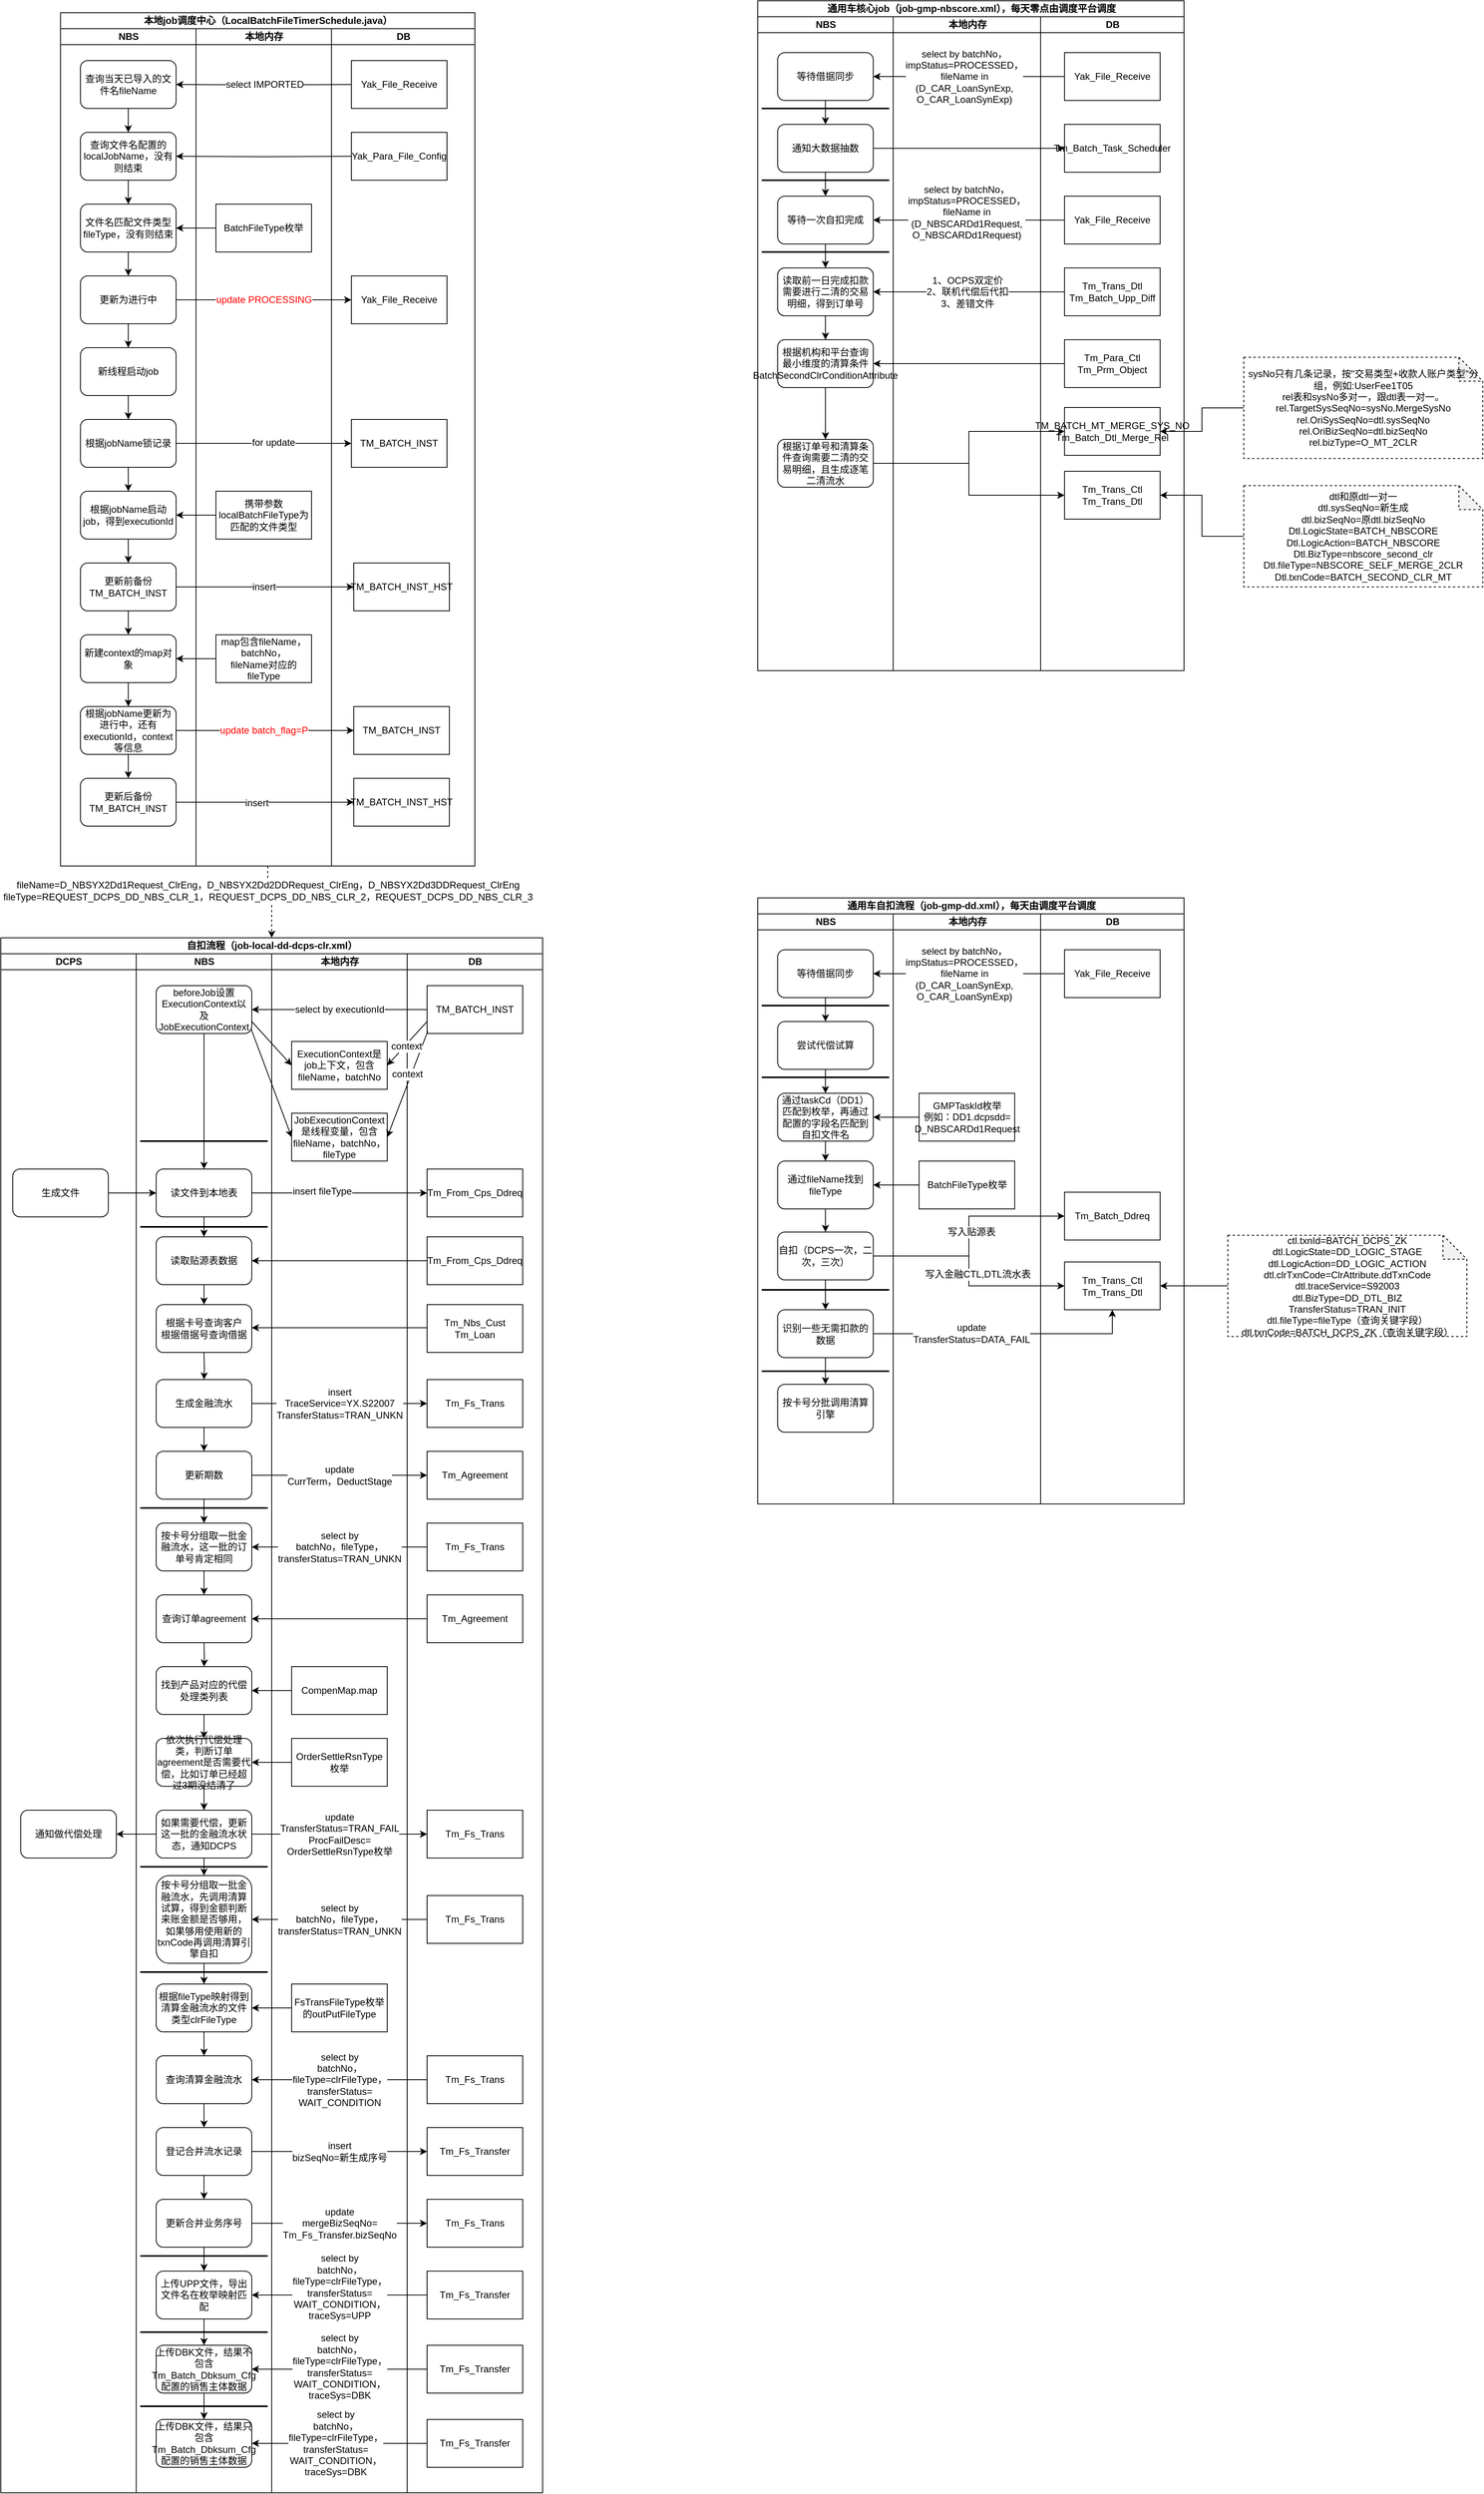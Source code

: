 <mxfile version="10.6.3" type="github"><diagram id="jrxuhPMBVVOQ-OroK7yz" name="ÃÂÃÂ§ÃÂÃÂ¬ÃÂÃÂ¬ 1 ÃÂÃÂ©ÃÂÃÂ¡ÃÂÃÂµ"><mxGraphModel dx="2220" dy="1939" grid="1" gridSize="10" guides="1" tooltips="1" connect="1" arrows="1" fold="1" page="1" pageScale="1" pageWidth="827" pageHeight="1169" math="0" shadow="0"><root><mxCell id="0"/><mxCell id="1" parent="0"/><mxCell id="RnaNjTVNym2KPXSfSXyK-17" value="自扣流程（job-local-dd-dcps-clr.xml）" style="swimlane;html=1;childLayout=stackLayout;resizeParent=1;resizeParentMax=0;startSize=20;" parent="1" vertex="1"><mxGeometry x="-30" y="80" width="680" height="1950" as="geometry"><mxRectangle x="20" y="40" width="240" height="20" as="alternateBounds"/></mxGeometry></mxCell><mxCell id="RnaNjTVNym2KPXSfSXyK-18" value="DCPS" style="swimlane;html=1;startSize=20;" parent="RnaNjTVNym2KPXSfSXyK-17" vertex="1"><mxGeometry y="20" width="170" height="1930" as="geometry"/></mxCell><mxCell id="RnaNjTVNym2KPXSfSXyK-25" value="生成文件" style="rounded=1;whiteSpace=wrap;html=1;" parent="RnaNjTVNym2KPXSfSXyK-18" vertex="1"><mxGeometry x="15" y="270" width="120" height="60" as="geometry"/></mxCell><mxCell id="RnaNjTVNym2KPXSfSXyK-215" value="通知做代偿处理" style="rounded=1;whiteSpace=wrap;html=1;" parent="RnaNjTVNym2KPXSfSXyK-18" vertex="1"><mxGeometry x="25" y="1074" width="120" height="60" as="geometry"/></mxCell><mxCell id="RnaNjTVNym2KPXSfSXyK-26" value="NBS" style="swimlane;html=1;startSize=20;" parent="RnaNjTVNym2KPXSfSXyK-17" vertex="1"><mxGeometry x="170" y="20" width="170" height="1930" as="geometry"/></mxCell><mxCell id="JGJiWrCLm7GXJEYCdsQy-7" style="edgeStyle=orthogonalEdgeStyle;rounded=0;orthogonalLoop=1;jettySize=auto;html=1;entryX=0.5;entryY=0;entryDx=0;entryDy=0;" parent="RnaNjTVNym2KPXSfSXyK-26" source="RnaNjTVNym2KPXSfSXyK-32" target="JGJiWrCLm7GXJEYCdsQy-4" edge="1"><mxGeometry relative="1" as="geometry"/></mxCell><mxCell id="RnaNjTVNym2KPXSfSXyK-32" value="读文件到本地表" style="rounded=1;whiteSpace=wrap;html=1;" parent="RnaNjTVNym2KPXSfSXyK-26" vertex="1"><mxGeometry x="25" y="270" width="120" height="60" as="geometry"/></mxCell><mxCell id="RnaNjTVNym2KPXSfSXyK-164" style="edgeStyle=orthogonalEdgeStyle;rounded=0;orthogonalLoop=1;jettySize=auto;html=1;fontColor=#000000;" parent="RnaNjTVNym2KPXSfSXyK-26" source="RnaNjTVNym2KPXSfSXyK-156" target="RnaNjTVNym2KPXSfSXyK-32" edge="1"><mxGeometry relative="1" as="geometry"/></mxCell><mxCell id="RnaNjTVNym2KPXSfSXyK-156" value="beforeJob设置ExecutionContext以及JobExecutionContext" style="rounded=1;whiteSpace=wrap;html=1;" parent="RnaNjTVNym2KPXSfSXyK-26" vertex="1"><mxGeometry x="25" y="40" width="120" height="60" as="geometry"/></mxCell><mxCell id="RnaNjTVNym2KPXSfSXyK-188" style="edgeStyle=orthogonalEdgeStyle;rounded=0;orthogonalLoop=1;jettySize=auto;html=1;fontColor=#000000;" parent="RnaNjTVNym2KPXSfSXyK-26" target="RnaNjTVNym2KPXSfSXyK-185" edge="1"><mxGeometry relative="1" as="geometry"><mxPoint x="85" y="500" as="sourcePoint"/></mxGeometry></mxCell><mxCell id="RnaNjTVNym2KPXSfSXyK-181" value="&lt;div&gt;根据卡号查询客户&lt;/div&gt;&lt;div&gt;根据借据号查询借据&lt;/div&gt;" style="rounded=1;whiteSpace=wrap;html=1;" parent="RnaNjTVNym2KPXSfSXyK-26" vertex="1"><mxGeometry x="25" y="440" width="120" height="60" as="geometry"/></mxCell><mxCell id="RnaNjTVNym2KPXSfSXyK-193" style="edgeStyle=orthogonalEdgeStyle;rounded=0;orthogonalLoop=1;jettySize=auto;html=1;fontColor=#000000;" parent="RnaNjTVNym2KPXSfSXyK-26" source="RnaNjTVNym2KPXSfSXyK-185" target="RnaNjTVNym2KPXSfSXyK-190" edge="1"><mxGeometry relative="1" as="geometry"/></mxCell><mxCell id="RnaNjTVNym2KPXSfSXyK-185" value="生成金融流水" style="rounded=1;whiteSpace=wrap;html=1;" parent="RnaNjTVNym2KPXSfSXyK-26" vertex="1"><mxGeometry x="25" y="534" width="120" height="60" as="geometry"/></mxCell><mxCell id="RnaNjTVNym2KPXSfSXyK-198" style="edgeStyle=orthogonalEdgeStyle;rounded=0;orthogonalLoop=1;jettySize=auto;html=1;entryX=0.5;entryY=0;entryDx=0;entryDy=0;fontColor=#000000;" parent="RnaNjTVNym2KPXSfSXyK-26" source="RnaNjTVNym2KPXSfSXyK-190" target="RnaNjTVNym2KPXSfSXyK-194" edge="1"><mxGeometry relative="1" as="geometry"/></mxCell><mxCell id="RnaNjTVNym2KPXSfSXyK-190" value="更新期数" style="rounded=1;whiteSpace=wrap;html=1;" parent="RnaNjTVNym2KPXSfSXyK-26" vertex="1"><mxGeometry x="25" y="624" width="120" height="60" as="geometry"/></mxCell><mxCell id="RnaNjTVNym2KPXSfSXyK-201" style="edgeStyle=orthogonalEdgeStyle;rounded=0;orthogonalLoop=1;jettySize=auto;html=1;fontColor=#000000;" parent="RnaNjTVNym2KPXSfSXyK-26" target="RnaNjTVNym2KPXSfSXyK-200" edge="1"><mxGeometry relative="1" as="geometry"><mxPoint x="85" y="864" as="sourcePoint"/></mxGeometry></mxCell><mxCell id="RnaNjTVNym2KPXSfSXyK-206" style="edgeStyle=orthogonalEdgeStyle;rounded=0;orthogonalLoop=1;jettySize=auto;html=1;fontColor=#000000;" parent="RnaNjTVNym2KPXSfSXyK-26" source="RnaNjTVNym2KPXSfSXyK-194" target="RnaNjTVNym2KPXSfSXyK-204" edge="1"><mxGeometry relative="1" as="geometry"/></mxCell><mxCell id="RnaNjTVNym2KPXSfSXyK-194" value="按卡号分组取一批金融流水，这一批的订单号肯定相同" style="rounded=1;whiteSpace=wrap;html=1;" parent="RnaNjTVNym2KPXSfSXyK-26" vertex="1"><mxGeometry x="25" y="714" width="120" height="60" as="geometry"/></mxCell><mxCell id="RnaNjTVNym2KPXSfSXyK-208" style="edgeStyle=orthogonalEdgeStyle;rounded=0;orthogonalLoop=1;jettySize=auto;html=1;entryX=0.5;entryY=0;entryDx=0;entryDy=0;fontColor=#000000;" parent="RnaNjTVNym2KPXSfSXyK-26" source="RnaNjTVNym2KPXSfSXyK-200" target="RnaNjTVNym2KPXSfSXyK-207" edge="1"><mxGeometry relative="1" as="geometry"/></mxCell><mxCell id="RnaNjTVNym2KPXSfSXyK-200" value="找到产品对应的代偿处理类列表" style="rounded=1;whiteSpace=wrap;html=1;" parent="RnaNjTVNym2KPXSfSXyK-26" vertex="1"><mxGeometry x="25" y="894" width="120" height="60" as="geometry"/></mxCell><mxCell id="RnaNjTVNym2KPXSfSXyK-204" value="查询订单agreement" style="rounded=1;whiteSpace=wrap;html=1;" parent="RnaNjTVNym2KPXSfSXyK-26" vertex="1"><mxGeometry x="25" y="804" width="120" height="60" as="geometry"/></mxCell><mxCell id="RnaNjTVNym2KPXSfSXyK-210" style="edgeStyle=orthogonalEdgeStyle;rounded=0;orthogonalLoop=1;jettySize=auto;html=1;fontColor=#000000;" parent="RnaNjTVNym2KPXSfSXyK-26" source="RnaNjTVNym2KPXSfSXyK-207" target="RnaNjTVNym2KPXSfSXyK-209" edge="1"><mxGeometry relative="1" as="geometry"/></mxCell><mxCell id="RnaNjTVNym2KPXSfSXyK-207" value="依次执行代偿处理类，判断订单agreement是否需要代偿，比如订单已经超过3期没结清了" style="rounded=1;whiteSpace=wrap;html=1;" parent="RnaNjTVNym2KPXSfSXyK-26" vertex="1"><mxGeometry x="25" y="984" width="120" height="60" as="geometry"/></mxCell><mxCell id="RnaNjTVNym2KPXSfSXyK-221" style="edgeStyle=orthogonalEdgeStyle;rounded=0;orthogonalLoop=1;jettySize=auto;html=1;entryX=0.5;entryY=0;entryDx=0;entryDy=0;fontColor=#000000;" parent="RnaNjTVNym2KPXSfSXyK-26" source="RnaNjTVNym2KPXSfSXyK-209" target="RnaNjTVNym2KPXSfSXyK-218" edge="1"><mxGeometry relative="1" as="geometry"/></mxCell><mxCell id="RnaNjTVNym2KPXSfSXyK-209" value="&lt;div&gt;如果需要代偿，更新这一批的金融流水状态，通知DCPS&lt;/div&gt;" style="rounded=1;whiteSpace=wrap;html=1;" parent="RnaNjTVNym2KPXSfSXyK-26" vertex="1"><mxGeometry x="25" y="1074" width="120" height="60" as="geometry"/></mxCell><mxCell id="RnaNjTVNym2KPXSfSXyK-229" style="edgeStyle=orthogonalEdgeStyle;rounded=0;orthogonalLoop=1;jettySize=auto;html=1;entryX=0.5;entryY=0;entryDx=0;entryDy=0;fontColor=#000000;" parent="RnaNjTVNym2KPXSfSXyK-26" target="RnaNjTVNym2KPXSfSXyK-227" edge="1"><mxGeometry relative="1" as="geometry"><mxPoint x="85" y="1262" as="sourcePoint"/></mxGeometry></mxCell><mxCell id="RnaNjTVNym2KPXSfSXyK-218" value="按卡号分组取一批金融流水，先调用清算试算，得到金额判断来账金额是否够用，如果够用使用新的txnCode再调用清算引擎自扣" style="rounded=1;whiteSpace=wrap;html=1;" parent="RnaNjTVNym2KPXSfSXyK-26" vertex="1"><mxGeometry x="25" y="1156" width="120" height="110" as="geometry"/></mxCell><mxCell id="RnaNjTVNym2KPXSfSXyK-234" style="edgeStyle=orthogonalEdgeStyle;rounded=0;orthogonalLoop=1;jettySize=auto;html=1;fontColor=#000000;" parent="RnaNjTVNym2KPXSfSXyK-26" source="RnaNjTVNym2KPXSfSXyK-223" target="RnaNjTVNym2KPXSfSXyK-232" edge="1"><mxGeometry relative="1" as="geometry"/></mxCell><mxCell id="RnaNjTVNym2KPXSfSXyK-223" value="查询清算金融流水" style="rounded=1;whiteSpace=wrap;html=1;" parent="RnaNjTVNym2KPXSfSXyK-26" vertex="1"><mxGeometry x="25" y="1382" width="120" height="60" as="geometry"/></mxCell><mxCell id="RnaNjTVNym2KPXSfSXyK-230" style="edgeStyle=orthogonalEdgeStyle;rounded=0;orthogonalLoop=1;jettySize=auto;html=1;fontColor=#000000;" parent="RnaNjTVNym2KPXSfSXyK-26" source="RnaNjTVNym2KPXSfSXyK-227" target="RnaNjTVNym2KPXSfSXyK-223" edge="1"><mxGeometry relative="1" as="geometry"/></mxCell><mxCell id="RnaNjTVNym2KPXSfSXyK-227" value="根据fileType映射得到清算金融流水的文件类型clrFileType" style="rounded=1;whiteSpace=wrap;html=1;" parent="RnaNjTVNym2KPXSfSXyK-26" vertex="1"><mxGeometry x="25" y="1292" width="120" height="60" as="geometry"/></mxCell><mxCell id="RnaNjTVNym2KPXSfSXyK-243" style="edgeStyle=orthogonalEdgeStyle;rounded=0;orthogonalLoop=1;jettySize=auto;html=1;fontColor=#000000;" parent="RnaNjTVNym2KPXSfSXyK-26" source="RnaNjTVNym2KPXSfSXyK-232" target="RnaNjTVNym2KPXSfSXyK-239" edge="1"><mxGeometry relative="1" as="geometry"/></mxCell><mxCell id="RnaNjTVNym2KPXSfSXyK-232" value="登记合并流水记录" style="rounded=1;whiteSpace=wrap;html=1;" parent="RnaNjTVNym2KPXSfSXyK-26" vertex="1"><mxGeometry x="25" y="1472" width="120" height="60" as="geometry"/></mxCell><mxCell id="F43-ZLpxB2mHwx6IBP7d-3" style="edgeStyle=orthogonalEdgeStyle;rounded=0;orthogonalLoop=1;jettySize=auto;html=1;fontColor=#000000;" parent="RnaNjTVNym2KPXSfSXyK-26" source="RnaNjTVNym2KPXSfSXyK-239" target="F43-ZLpxB2mHwx6IBP7d-2" edge="1"><mxGeometry relative="1" as="geometry"/></mxCell><mxCell id="RnaNjTVNym2KPXSfSXyK-239" value="更新合并业务序号" style="rounded=1;whiteSpace=wrap;html=1;" parent="RnaNjTVNym2KPXSfSXyK-26" vertex="1"><mxGeometry x="25" y="1562" width="120" height="60" as="geometry"/></mxCell><mxCell id="F43-ZLpxB2mHwx6IBP7d-2" value="上传UPP文件，导出文件名在枚举映射匹配" style="rounded=1;whiteSpace=wrap;html=1;" parent="RnaNjTVNym2KPXSfSXyK-26" vertex="1"><mxGeometry x="25" y="1652" width="120" height="60" as="geometry"/></mxCell><mxCell id="be3bSoUsSMu1boQmsBVd-12" value="上传DBK文件，结果只包含Tm_Batch_Dbksum_Cfg配置的销售主体数据" style="rounded=1;whiteSpace=wrap;html=1;" parent="RnaNjTVNym2KPXSfSXyK-26" vertex="1"><mxGeometry x="25" y="1838" width="120" height="60" as="geometry"/></mxCell><mxCell id="JGJiWrCLm7GXJEYCdsQy-3" value="" style="line;strokeWidth=2;html=1;" parent="RnaNjTVNym2KPXSfSXyK-26" vertex="1"><mxGeometry x="5" y="230" width="160" height="10" as="geometry"/></mxCell><mxCell id="JGJiWrCLm7GXJEYCdsQy-8" style="edgeStyle=orthogonalEdgeStyle;rounded=0;orthogonalLoop=1;jettySize=auto;html=1;entryX=0.5;entryY=0;entryDx=0;entryDy=0;" parent="RnaNjTVNym2KPXSfSXyK-26" source="JGJiWrCLm7GXJEYCdsQy-4" target="RnaNjTVNym2KPXSfSXyK-181" edge="1"><mxGeometry relative="1" as="geometry"/></mxCell><mxCell id="JGJiWrCLm7GXJEYCdsQy-4" value="读取贴源表数据" style="rounded=1;whiteSpace=wrap;html=1;" parent="RnaNjTVNym2KPXSfSXyK-26" vertex="1"><mxGeometry x="25" y="355" width="120" height="60" as="geometry"/></mxCell><mxCell id="JGJiWrCLm7GXJEYCdsQy-9" value="" style="line;strokeWidth=2;html=1;" parent="RnaNjTVNym2KPXSfSXyK-26" vertex="1"><mxGeometry x="5" y="337.5" width="160" height="10" as="geometry"/></mxCell><mxCell id="JGJiWrCLm7GXJEYCdsQy-11" value="" style="line;strokeWidth=2;html=1;" parent="RnaNjTVNym2KPXSfSXyK-26" vertex="1"><mxGeometry x="5" y="690" width="160" height="10" as="geometry"/></mxCell><mxCell id="JGJiWrCLm7GXJEYCdsQy-12" value="" style="line;strokeWidth=2;html=1;" parent="RnaNjTVNym2KPXSfSXyK-26" vertex="1"><mxGeometry x="5" y="1140" width="160" height="10" as="geometry"/></mxCell><mxCell id="JGJiWrCLm7GXJEYCdsQy-13" value="" style="line;strokeWidth=2;html=1;" parent="RnaNjTVNym2KPXSfSXyK-26" vertex="1"><mxGeometry x="5" y="1272" width="160" height="10" as="geometry"/></mxCell><mxCell id="JGJiWrCLm7GXJEYCdsQy-14" value="" style="line;strokeWidth=2;html=1;" parent="RnaNjTVNym2KPXSfSXyK-26" vertex="1"><mxGeometry x="5" y="1628" width="160" height="10" as="geometry"/></mxCell><mxCell id="JGJiWrCLm7GXJEYCdsQy-15" value="" style="line;strokeWidth=2;html=1;" parent="RnaNjTVNym2KPXSfSXyK-26" vertex="1"><mxGeometry x="5" y="1723.5" width="160" height="10" as="geometry"/></mxCell><mxCell id="JGJiWrCLm7GXJEYCdsQy-16" value="" style="line;strokeWidth=2;html=1;" parent="RnaNjTVNym2KPXSfSXyK-26" vertex="1"><mxGeometry x="5" y="1816.5" width="160" height="10" as="geometry"/></mxCell><mxCell id="RnaNjTVNym2KPXSfSXyK-202" style="edgeStyle=orthogonalEdgeStyle;rounded=0;orthogonalLoop=1;jettySize=auto;html=1;entryX=1;entryY=0.5;entryDx=0;entryDy=0;fontColor=#000000;" parent="RnaNjTVNym2KPXSfSXyK-17" source="RnaNjTVNym2KPXSfSXyK-199" target="RnaNjTVNym2KPXSfSXyK-200" edge="1"><mxGeometry relative="1" as="geometry"/></mxCell><mxCell id="RnaNjTVNym2KPXSfSXyK-224" style="edgeStyle=orthogonalEdgeStyle;rounded=0;orthogonalLoop=1;jettySize=auto;html=1;entryX=1;entryY=0.5;entryDx=0;entryDy=0;fontColor=#000000;" parent="RnaNjTVNym2KPXSfSXyK-17" source="RnaNjTVNym2KPXSfSXyK-222" target="RnaNjTVNym2KPXSfSXyK-223" edge="1"><mxGeometry relative="1" as="geometry"/></mxCell><mxCell id="RnaNjTVNym2KPXSfSXyK-225" value="&lt;div&gt;select by&lt;br&gt;&lt;/div&gt;&lt;div&gt;batchNo，&lt;/div&gt;&lt;div&gt;fileType=clrFileType，&lt;/div&gt;&lt;div&gt;transferStatus=&lt;/div&gt;&lt;div&gt;WAIT_CONDITION&lt;br&gt;&lt;/div&gt;" style="text;html=1;resizable=0;points=[];align=center;verticalAlign=middle;labelBackgroundColor=#ffffff;fontColor=#000000;direction=south;" parent="RnaNjTVNym2KPXSfSXyK-224" vertex="1" connectable="0"><mxGeometry x="0.127" y="1" relative="1" as="geometry"><mxPoint x="14" y="-1" as="offset"/></mxGeometry></mxCell><mxCell id="RnaNjTVNym2KPXSfSXyK-28" value="本地内存" style="swimlane;html=1;startSize=20;" parent="RnaNjTVNym2KPXSfSXyK-17" vertex="1"><mxGeometry x="340" y="20" width="170" height="1930" as="geometry"/></mxCell><mxCell id="RnaNjTVNym2KPXSfSXyK-165" value="&lt;div&gt;JobExecutionContext是线程变量，包含fileName，batchNo，&lt;/div&gt;&lt;div&gt;fileType&lt;/div&gt;" style="rounded=0;whiteSpace=wrap;html=1;" parent="RnaNjTVNym2KPXSfSXyK-28" vertex="1"><mxGeometry x="25" y="200" width="120" height="60" as="geometry"/></mxCell><mxCell id="RnaNjTVNym2KPXSfSXyK-170" value="&lt;div&gt;ExecutionContext是job上下文，包含fileName，batchNo&lt;/div&gt;" style="rounded=0;whiteSpace=wrap;html=1;" parent="RnaNjTVNym2KPXSfSXyK-28" vertex="1"><mxGeometry x="25" y="110" width="120" height="60" as="geometry"/></mxCell><mxCell id="RnaNjTVNym2KPXSfSXyK-199" value="CompenMap.map" style="rounded=0;whiteSpace=wrap;html=1;" parent="RnaNjTVNym2KPXSfSXyK-28" vertex="1"><mxGeometry x="25" y="894" width="120" height="60" as="geometry"/></mxCell><mxCell id="RnaNjTVNym2KPXSfSXyK-226" value="FsTransFileType枚举的outPutFileType" style="rounded=0;whiteSpace=wrap;html=1;" parent="RnaNjTVNym2KPXSfSXyK-28" vertex="1"><mxGeometry x="25" y="1292" width="120" height="60" as="geometry"/></mxCell><mxCell id="RnaNjTVNym2KPXSfSXyK-236" value="OrderSettleRsnType枚举" style="rounded=0;whiteSpace=wrap;html=1;" parent="RnaNjTVNym2KPXSfSXyK-28" vertex="1"><mxGeometry x="25" y="984" width="120" height="60" as="geometry"/></mxCell><mxCell id="RnaNjTVNym2KPXSfSXyK-182" style="edgeStyle=orthogonalEdgeStyle;rounded=0;orthogonalLoop=1;jettySize=auto;html=1;entryX=1;entryY=0.5;entryDx=0;entryDy=0;fontColor=#000000;" parent="RnaNjTVNym2KPXSfSXyK-17" edge="1"><mxGeometry relative="1" as="geometry"><mxPoint x="535" y="489" as="sourcePoint"/><mxPoint x="315" y="489" as="targetPoint"/></mxGeometry></mxCell><mxCell id="RnaNjTVNym2KPXSfSXyK-30" value="DB" style="swimlane;html=1;startSize=20;" parent="RnaNjTVNym2KPXSfSXyK-17" vertex="1"><mxGeometry x="510" y="20" width="170" height="1930" as="geometry"/></mxCell><mxCell id="RnaNjTVNym2KPXSfSXyK-158" value="TM_BATCH_INST" style="rounded=0;whiteSpace=wrap;html=1;" parent="RnaNjTVNym2KPXSfSXyK-30" vertex="1"><mxGeometry x="25" y="40" width="120" height="60" as="geometry"/></mxCell><mxCell id="RnaNjTVNym2KPXSfSXyK-177" value="Tm_From_Cps_Ddreq" style="rounded=0;whiteSpace=wrap;html=1;" parent="RnaNjTVNym2KPXSfSXyK-30" vertex="1"><mxGeometry x="25" y="270" width="120" height="60" as="geometry"/></mxCell><mxCell id="RnaNjTVNym2KPXSfSXyK-180" value="&lt;div&gt;Tm_Nbs_Cust&lt;/div&gt;&lt;div&gt;Tm_Loan&lt;br&gt;&lt;/div&gt;" style="rounded=0;whiteSpace=wrap;html=1;" parent="RnaNjTVNym2KPXSfSXyK-30" vertex="1"><mxGeometry x="25" y="440" width="120" height="60" as="geometry"/></mxCell><mxCell id="RnaNjTVNym2KPXSfSXyK-184" value="Tm_Fs_Trans" style="rounded=0;whiteSpace=wrap;html=1;" parent="RnaNjTVNym2KPXSfSXyK-30" vertex="1"><mxGeometry x="25" y="534" width="120" height="60" as="geometry"/></mxCell><mxCell id="RnaNjTVNym2KPXSfSXyK-189" value="Tm_Agreement" style="rounded=0;whiteSpace=wrap;html=1;" parent="RnaNjTVNym2KPXSfSXyK-30" vertex="1"><mxGeometry x="25" y="624" width="120" height="60" as="geometry"/></mxCell><mxCell id="RnaNjTVNym2KPXSfSXyK-195" value="Tm_Fs_Trans" style="rounded=0;whiteSpace=wrap;html=1;" parent="RnaNjTVNym2KPXSfSXyK-30" vertex="1"><mxGeometry x="25" y="714" width="120" height="60" as="geometry"/></mxCell><mxCell id="RnaNjTVNym2KPXSfSXyK-203" value="Tm_Agreement" style="rounded=0;whiteSpace=wrap;html=1;" parent="RnaNjTVNym2KPXSfSXyK-30" vertex="1"><mxGeometry x="25" y="804" width="120" height="60" as="geometry"/></mxCell><mxCell id="RnaNjTVNym2KPXSfSXyK-212" value="Tm_Fs_Trans" style="rounded=0;whiteSpace=wrap;html=1;" parent="RnaNjTVNym2KPXSfSXyK-30" vertex="1"><mxGeometry x="25" y="1074" width="120" height="60" as="geometry"/></mxCell><mxCell id="RnaNjTVNym2KPXSfSXyK-217" value="Tm_Fs_Trans" style="rounded=0;whiteSpace=wrap;html=1;" parent="RnaNjTVNym2KPXSfSXyK-30" vertex="1"><mxGeometry x="25" y="1181" width="120" height="60" as="geometry"/></mxCell><mxCell id="RnaNjTVNym2KPXSfSXyK-222" value="Tm_Fs_Trans" style="rounded=0;whiteSpace=wrap;html=1;" parent="RnaNjTVNym2KPXSfSXyK-30" vertex="1"><mxGeometry x="25" y="1382" width="120" height="60" as="geometry"/></mxCell><mxCell id="RnaNjTVNym2KPXSfSXyK-231" value="Tm_Fs_Transfer" style="rounded=0;whiteSpace=wrap;html=1;" parent="RnaNjTVNym2KPXSfSXyK-30" vertex="1"><mxGeometry x="25" y="1472" width="120" height="60" as="geometry"/></mxCell><mxCell id="RnaNjTVNym2KPXSfSXyK-238" value="Tm_Fs_Trans" style="rounded=0;whiteSpace=wrap;html=1;" parent="RnaNjTVNym2KPXSfSXyK-30" vertex="1"><mxGeometry x="25" y="1562" width="120" height="60" as="geometry"/></mxCell><mxCell id="F43-ZLpxB2mHwx6IBP7d-1" value="Tm_Fs_Transfer" style="rounded=0;whiteSpace=wrap;html=1;" parent="RnaNjTVNym2KPXSfSXyK-30" vertex="1"><mxGeometry x="25" y="1652" width="120" height="60" as="geometry"/></mxCell><mxCell id="be3bSoUsSMu1boQmsBVd-11" value="Tm_Fs_Transfer" style="rounded=0;whiteSpace=wrap;html=1;" parent="RnaNjTVNym2KPXSfSXyK-30" vertex="1"><mxGeometry x="25" y="1838" width="120" height="60" as="geometry"/></mxCell><mxCell id="JGJiWrCLm7GXJEYCdsQy-5" value="Tm_From_Cps_Ddreq" style="rounded=0;whiteSpace=wrap;html=1;" parent="RnaNjTVNym2KPXSfSXyK-30" vertex="1"><mxGeometry x="25" y="355" width="120" height="60" as="geometry"/></mxCell><mxCell id="RnaNjTVNym2KPXSfSXyK-159" style="edgeStyle=orthogonalEdgeStyle;rounded=0;orthogonalLoop=1;jettySize=auto;html=1;entryX=1;entryY=0.5;entryDx=0;entryDy=0;fontColor=#FF0000;" parent="RnaNjTVNym2KPXSfSXyK-17" source="RnaNjTVNym2KPXSfSXyK-158" target="RnaNjTVNym2KPXSfSXyK-156" edge="1"><mxGeometry relative="1" as="geometry"/></mxCell><mxCell id="RnaNjTVNym2KPXSfSXyK-160" value="select by executionId" style="text;html=1;resizable=0;points=[];align=center;verticalAlign=middle;labelBackgroundColor=#ffffff;fontColor=#000000;" parent="RnaNjTVNym2KPXSfSXyK-159" vertex="1" connectable="0"><mxGeometry x="0.109" y="2" relative="1" as="geometry"><mxPoint x="12" y="-2" as="offset"/></mxGeometry></mxCell><mxCell id="RnaNjTVNym2KPXSfSXyK-167" value="" style="endArrow=classic;html=1;fontColor=#000000;entryX=0;entryY=0.5;entryDx=0;entryDy=0;exitX=0.992;exitY=0.9;exitDx=0;exitDy=0;exitPerimeter=0;" parent="RnaNjTVNym2KPXSfSXyK-17" source="RnaNjTVNym2KPXSfSXyK-156" target="RnaNjTVNym2KPXSfSXyK-165" edge="1"><mxGeometry width="50" height="50" relative="1" as="geometry"><mxPoint x="315" y="150" as="sourcePoint"/><mxPoint x="365" y="100" as="targetPoint"/></mxGeometry></mxCell><mxCell id="RnaNjTVNym2KPXSfSXyK-168" value="" style="endArrow=classic;html=1;fontColor=#000000;entryX=1;entryY=0.5;entryDx=0;entryDy=0;exitX=0.008;exitY=0.95;exitDx=0;exitDy=0;exitPerimeter=0;" parent="RnaNjTVNym2KPXSfSXyK-17" source="RnaNjTVNym2KPXSfSXyK-158" target="RnaNjTVNym2KPXSfSXyK-165" edge="1"><mxGeometry width="50" height="50" relative="1" as="geometry"><mxPoint x="324" y="124" as="sourcePoint"/><mxPoint x="375" y="190" as="targetPoint"/></mxGeometry></mxCell><mxCell id="RnaNjTVNym2KPXSfSXyK-169" value="context" style="text;html=1;resizable=0;points=[];align=center;verticalAlign=middle;labelBackgroundColor=#ffffff;fontColor=#000000;" parent="RnaNjTVNym2KPXSfSXyK-168" vertex="1" connectable="0"><mxGeometry x="-0.387" relative="1" as="geometry"><mxPoint x="-10.5" y="13.5" as="offset"/></mxGeometry></mxCell><mxCell id="RnaNjTVNym2KPXSfSXyK-171" value="" style="endArrow=classic;html=1;fontColor=#000000;entryX=0;entryY=0.5;entryDx=0;entryDy=0;exitX=1;exitY=0.75;exitDx=0;exitDy=0;" parent="RnaNjTVNym2KPXSfSXyK-17" source="RnaNjTVNym2KPXSfSXyK-156" target="RnaNjTVNym2KPXSfSXyK-170" edge="1"><mxGeometry width="50" height="50" relative="1" as="geometry"><mxPoint x="324" y="124" as="sourcePoint"/><mxPoint x="375" y="260" as="targetPoint"/></mxGeometry></mxCell><mxCell id="RnaNjTVNym2KPXSfSXyK-172" value="" style="endArrow=classic;html=1;fontColor=#000000;entryX=1;entryY=0.5;entryDx=0;entryDy=0;exitX=0;exitY=0.75;exitDx=0;exitDy=0;" parent="RnaNjTVNym2KPXSfSXyK-17" source="RnaNjTVNym2KPXSfSXyK-158" target="RnaNjTVNym2KPXSfSXyK-170" edge="1"><mxGeometry width="50" height="50" relative="1" as="geometry"><mxPoint x="546" y="127" as="sourcePoint"/><mxPoint x="495" y="260" as="targetPoint"/></mxGeometry></mxCell><mxCell id="RnaNjTVNym2KPXSfSXyK-173" value="context" style="text;html=1;resizable=0;points=[];align=center;verticalAlign=middle;labelBackgroundColor=#ffffff;fontColor=#000000;" parent="RnaNjTVNym2KPXSfSXyK-172" vertex="1" connectable="0"><mxGeometry x="-0.387" relative="1" as="geometry"><mxPoint x="-10.5" y="13.5" as="offset"/></mxGeometry></mxCell><mxCell id="RnaNjTVNym2KPXSfSXyK-174" style="edgeStyle=orthogonalEdgeStyle;rounded=0;orthogonalLoop=1;jettySize=auto;html=1;fontColor=#000000;" parent="RnaNjTVNym2KPXSfSXyK-17" source="RnaNjTVNym2KPXSfSXyK-25" target="RnaNjTVNym2KPXSfSXyK-32" edge="1"><mxGeometry relative="1" as="geometry"/></mxCell><mxCell id="RnaNjTVNym2KPXSfSXyK-178" style="edgeStyle=orthogonalEdgeStyle;rounded=0;orthogonalLoop=1;jettySize=auto;html=1;fontColor=#000000;" parent="RnaNjTVNym2KPXSfSXyK-17" source="RnaNjTVNym2KPXSfSXyK-32" target="RnaNjTVNym2KPXSfSXyK-177" edge="1"><mxGeometry relative="1" as="geometry"/></mxCell><mxCell id="RnaNjTVNym2KPXSfSXyK-179" value="insert fileType" style="text;html=1;resizable=0;points=[];align=center;verticalAlign=middle;labelBackgroundColor=#ffffff;fontColor=#000000;" parent="RnaNjTVNym2KPXSfSXyK-178" vertex="1" connectable="0"><mxGeometry x="-0.2" y="2" relative="1" as="geometry"><mxPoint as="offset"/></mxGeometry></mxCell><mxCell id="RnaNjTVNym2KPXSfSXyK-186" style="edgeStyle=orthogonalEdgeStyle;rounded=0;orthogonalLoop=1;jettySize=auto;html=1;fontColor=#000000;" parent="RnaNjTVNym2KPXSfSXyK-17" source="RnaNjTVNym2KPXSfSXyK-185" target="RnaNjTVNym2KPXSfSXyK-184" edge="1"><mxGeometry relative="1" as="geometry"/></mxCell><mxCell id="RnaNjTVNym2KPXSfSXyK-187" value="&lt;div&gt;insert&lt;br&gt;TraceService=YX.S22007&lt;/div&gt;&lt;div&gt;TransferStatus=TRAN_UNKN&lt;br&gt;&lt;/div&gt;" style="text;html=1;resizable=0;points=[];align=center;verticalAlign=middle;labelBackgroundColor=#ffffff;fontColor=#000000;" parent="RnaNjTVNym2KPXSfSXyK-186" vertex="1" connectable="0"><mxGeometry x="-0.109" y="-4" relative="1" as="geometry"><mxPoint x="12" y="-4" as="offset"/></mxGeometry></mxCell><mxCell id="RnaNjTVNym2KPXSfSXyK-191" style="edgeStyle=orthogonalEdgeStyle;rounded=0;orthogonalLoop=1;jettySize=auto;html=1;entryX=0;entryY=0.5;entryDx=0;entryDy=0;fontColor=#000000;" parent="RnaNjTVNym2KPXSfSXyK-17" source="RnaNjTVNym2KPXSfSXyK-190" target="RnaNjTVNym2KPXSfSXyK-189" edge="1"><mxGeometry relative="1" as="geometry"/></mxCell><mxCell id="RnaNjTVNym2KPXSfSXyK-192" value="&lt;div&gt;update &lt;br&gt;&lt;/div&gt;&lt;div&gt;CurrTerm，DeductStage&lt;/div&gt;" style="text;html=1;resizable=0;points=[];align=center;verticalAlign=middle;labelBackgroundColor=#ffffff;fontColor=#000000;direction=south;" parent="RnaNjTVNym2KPXSfSXyK-191" vertex="1" connectable="0"><mxGeometry x="-0.236" y="-1" relative="1" as="geometry"><mxPoint x="26" y="-1" as="offset"/></mxGeometry></mxCell><mxCell id="RnaNjTVNym2KPXSfSXyK-196" style="edgeStyle=orthogonalEdgeStyle;rounded=0;orthogonalLoop=1;jettySize=auto;html=1;entryX=1;entryY=0.5;entryDx=0;entryDy=0;fontColor=#000000;" parent="RnaNjTVNym2KPXSfSXyK-17" source="RnaNjTVNym2KPXSfSXyK-195" target="RnaNjTVNym2KPXSfSXyK-194" edge="1"><mxGeometry relative="1" as="geometry"/></mxCell><mxCell id="RnaNjTVNym2KPXSfSXyK-197" value="&lt;div&gt;select by&lt;br&gt;&lt;/div&gt;&lt;div&gt;batchNo，fileType，&lt;/div&gt;&lt;div&gt;transferStatus=TRAN_UNKN&lt;br&gt;&lt;/div&gt;" style="text;html=1;resizable=0;points=[];align=center;verticalAlign=middle;labelBackgroundColor=#ffffff;fontColor=#000000;" parent="RnaNjTVNym2KPXSfSXyK-196" vertex="1" connectable="0"><mxGeometry x="0.218" relative="1" as="geometry"><mxPoint x="24" as="offset"/></mxGeometry></mxCell><mxCell id="RnaNjTVNym2KPXSfSXyK-205" style="edgeStyle=orthogonalEdgeStyle;rounded=0;orthogonalLoop=1;jettySize=auto;html=1;entryX=1;entryY=0.5;entryDx=0;entryDy=0;fontColor=#000000;" parent="RnaNjTVNym2KPXSfSXyK-17" source="RnaNjTVNym2KPXSfSXyK-203" target="RnaNjTVNym2KPXSfSXyK-204" edge="1"><mxGeometry relative="1" as="geometry"/></mxCell><mxCell id="RnaNjTVNym2KPXSfSXyK-213" style="edgeStyle=orthogonalEdgeStyle;rounded=0;orthogonalLoop=1;jettySize=auto;html=1;entryX=0;entryY=0.5;entryDx=0;entryDy=0;fontColor=#000000;" parent="RnaNjTVNym2KPXSfSXyK-17" source="RnaNjTVNym2KPXSfSXyK-209" target="RnaNjTVNym2KPXSfSXyK-212" edge="1"><mxGeometry relative="1" as="geometry"/></mxCell><mxCell id="RnaNjTVNym2KPXSfSXyK-214" value="&lt;div&gt;update&lt;/div&gt;&lt;div&gt;TransferStatus=TRAN_FAIL&lt;/div&gt;&lt;div&gt;ProcFailDesc=&lt;/div&gt;&lt;div&gt;OrderSettleRsnType枚举&lt;br&gt;&lt;/div&gt;" style="text;html=1;resizable=0;points=[];align=center;verticalAlign=middle;labelBackgroundColor=#ffffff;fontColor=#000000;" parent="RnaNjTVNym2KPXSfSXyK-213" vertex="1" connectable="0"><mxGeometry x="-0.218" y="-3" relative="1" as="geometry"><mxPoint x="24" y="-3" as="offset"/></mxGeometry></mxCell><mxCell id="RnaNjTVNym2KPXSfSXyK-216" style="edgeStyle=orthogonalEdgeStyle;rounded=0;orthogonalLoop=1;jettySize=auto;html=1;entryX=1;entryY=0.5;entryDx=0;entryDy=0;fontColor=#000000;" parent="RnaNjTVNym2KPXSfSXyK-17" source="RnaNjTVNym2KPXSfSXyK-209" target="RnaNjTVNym2KPXSfSXyK-215" edge="1"><mxGeometry relative="1" as="geometry"/></mxCell><mxCell id="RnaNjTVNym2KPXSfSXyK-219" style="edgeStyle=orthogonalEdgeStyle;rounded=0;orthogonalLoop=1;jettySize=auto;html=1;entryX=1;entryY=0.5;entryDx=0;entryDy=0;fontColor=#000000;" parent="RnaNjTVNym2KPXSfSXyK-17" source="RnaNjTVNym2KPXSfSXyK-217" target="RnaNjTVNym2KPXSfSXyK-218" edge="1"><mxGeometry relative="1" as="geometry"/></mxCell><mxCell id="RnaNjTVNym2KPXSfSXyK-220" value="&lt;div&gt;select by&lt;br&gt;&lt;/div&gt;&lt;div&gt;batchNo，fileType，&lt;/div&gt;&lt;div&gt;transferStatus=TRAN_UNKN&lt;br&gt;&lt;/div&gt;" style="text;html=1;resizable=0;points=[];align=center;verticalAlign=middle;labelBackgroundColor=#ffffff;fontColor=#000000;" parent="RnaNjTVNym2KPXSfSXyK-219" vertex="1" connectable="0"><mxGeometry x="0.173" y="2" relative="1" as="geometry"><mxPoint x="19" y="-2" as="offset"/></mxGeometry></mxCell><mxCell id="RnaNjTVNym2KPXSfSXyK-228" style="edgeStyle=orthogonalEdgeStyle;rounded=0;orthogonalLoop=1;jettySize=auto;html=1;entryX=1;entryY=0.5;entryDx=0;entryDy=0;fontColor=#000000;" parent="RnaNjTVNym2KPXSfSXyK-17" source="RnaNjTVNym2KPXSfSXyK-226" target="RnaNjTVNym2KPXSfSXyK-227" edge="1"><mxGeometry relative="1" as="geometry"/></mxCell><mxCell id="RnaNjTVNym2KPXSfSXyK-233" style="edgeStyle=orthogonalEdgeStyle;rounded=0;orthogonalLoop=1;jettySize=auto;html=1;fontColor=#000000;" parent="RnaNjTVNym2KPXSfSXyK-17" source="RnaNjTVNym2KPXSfSXyK-232" target="RnaNjTVNym2KPXSfSXyK-231" edge="1"><mxGeometry relative="1" as="geometry"/></mxCell><mxCell id="RnaNjTVNym2KPXSfSXyK-235" value="&lt;div&gt;insert&lt;/div&gt;&lt;div&gt;bizSeqNo=新生成序号&lt;br&gt;&lt;/div&gt;" style="text;html=1;resizable=0;points=[];align=center;verticalAlign=middle;labelBackgroundColor=#ffffff;fontColor=#000000;" parent="RnaNjTVNym2KPXSfSXyK-233" vertex="1" connectable="0"><mxGeometry x="-0.182" y="-1" relative="1" as="geometry"><mxPoint x="20" y="-1" as="offset"/></mxGeometry></mxCell><mxCell id="RnaNjTVNym2KPXSfSXyK-237" style="edgeStyle=orthogonalEdgeStyle;rounded=0;orthogonalLoop=1;jettySize=auto;html=1;entryX=1;entryY=0.5;entryDx=0;entryDy=0;fontColor=#000000;" parent="RnaNjTVNym2KPXSfSXyK-17" source="RnaNjTVNym2KPXSfSXyK-236" target="RnaNjTVNym2KPXSfSXyK-207" edge="1"><mxGeometry relative="1" as="geometry"/></mxCell><mxCell id="RnaNjTVNym2KPXSfSXyK-241" style="edgeStyle=orthogonalEdgeStyle;rounded=0;orthogonalLoop=1;jettySize=auto;html=1;entryX=0;entryY=0.5;entryDx=0;entryDy=0;fontColor=#000000;" parent="RnaNjTVNym2KPXSfSXyK-17" source="RnaNjTVNym2KPXSfSXyK-239" target="RnaNjTVNym2KPXSfSXyK-238" edge="1"><mxGeometry relative="1" as="geometry"/></mxCell><mxCell id="RnaNjTVNym2KPXSfSXyK-242" value="&lt;div&gt;update &lt;br&gt;&lt;/div&gt;&lt;div&gt;mergeBizSeqNo=&lt;/div&gt;&lt;div&gt;Tm_Fs_Transfer.bizSeqNo&lt;br&gt;&lt;/div&gt;" style="text;html=1;resizable=0;points=[];align=center;verticalAlign=middle;labelBackgroundColor=#ffffff;fontColor=#000000;" parent="RnaNjTVNym2KPXSfSXyK-241" vertex="1" connectable="0"><mxGeometry x="-0.127" relative="1" as="geometry"><mxPoint x="14" as="offset"/></mxGeometry></mxCell><mxCell id="F43-ZLpxB2mHwx6IBP7d-4" style="edgeStyle=orthogonalEdgeStyle;rounded=0;orthogonalLoop=1;jettySize=auto;html=1;fontColor=#000000;" parent="RnaNjTVNym2KPXSfSXyK-17" source="F43-ZLpxB2mHwx6IBP7d-1" target="F43-ZLpxB2mHwx6IBP7d-2" edge="1"><mxGeometry relative="1" as="geometry"/></mxCell><mxCell id="F43-ZLpxB2mHwx6IBP7d-5" value="&lt;div&gt;select by &lt;br&gt;&lt;/div&gt;&lt;div&gt;batchNo，&lt;/div&gt;&lt;div&gt;fileType=clrFileType，&lt;br&gt;&lt;/div&gt;&lt;div&gt;&lt;div&gt;transferStatus=&lt;/div&gt;WAIT_CONDITION，&lt;/div&gt;&lt;div&gt;traceSys=UPP&lt;br&gt;&lt;/div&gt;" style="text;html=1;resizable=0;points=[];align=center;verticalAlign=middle;labelBackgroundColor=#ffffff;fontColor=#000000;" parent="F43-ZLpxB2mHwx6IBP7d-4" vertex="1" connectable="0"><mxGeometry x="-0.091" y="2" relative="1" as="geometry"><mxPoint x="-10" y="-12" as="offset"/></mxGeometry></mxCell><mxCell id="be3bSoUsSMu1boQmsBVd-15" style="edgeStyle=orthogonalEdgeStyle;rounded=0;orthogonalLoop=1;jettySize=auto;html=1;fontColor=#000000;" parent="RnaNjTVNym2KPXSfSXyK-17" source="be3bSoUsSMu1boQmsBVd-11" target="be3bSoUsSMu1boQmsBVd-12" edge="1"><mxGeometry relative="1" as="geometry"/></mxCell><mxCell id="be3bSoUsSMu1boQmsBVd-16" value="&lt;div&gt;select by &lt;br&gt;&lt;/div&gt;&lt;div&gt;batchNo，&lt;/div&gt;&lt;div&gt;fileType=clrFileType，&lt;br&gt;&lt;/div&gt;&lt;div&gt;&lt;div&gt;transferStatus=&lt;/div&gt;WAIT_CONDITION，&lt;/div&gt;&lt;div&gt;traceSys=DBK&lt;br&gt;&lt;/div&gt;" style="text;html=1;resizable=0;points=[];align=center;verticalAlign=middle;labelBackgroundColor=#ffffff;fontColor=#000000;" parent="be3bSoUsSMu1boQmsBVd-15" vertex="1" connectable="0"><mxGeometry x="0.136" y="-2" relative="1" as="geometry"><mxPoint x="10" y="2" as="offset"/></mxGeometry></mxCell><mxCell id="JGJiWrCLm7GXJEYCdsQy-6" style="edgeStyle=orthogonalEdgeStyle;rounded=0;orthogonalLoop=1;jettySize=auto;html=1;entryX=1;entryY=0.5;entryDx=0;entryDy=0;" parent="RnaNjTVNym2KPXSfSXyK-17" source="JGJiWrCLm7GXJEYCdsQy-5" target="JGJiWrCLm7GXJEYCdsQy-4" edge="1"><mxGeometry relative="1" as="geometry"/></mxCell><mxCell id="RnaNjTVNym2KPXSfSXyK-45" style="edgeStyle=orthogonalEdgeStyle;rounded=0;orthogonalLoop=1;jettySize=auto;html=1;entryX=0.5;entryY=0;entryDx=0;entryDy=0;dashed=1;" parent="1" source="RnaNjTVNym2KPXSfSXyK-35" target="RnaNjTVNym2KPXSfSXyK-17" edge="1"><mxGeometry relative="1" as="geometry"/></mxCell><mxCell id="RnaNjTVNym2KPXSfSXyK-155" value="&lt;div&gt;fileName=D_NBSYX2Dd1Request_ClrEng，D_NBSYX2Dd2DDRequest_ClrEng，D_NBSYX2Dd3DDRequest_ClrEng&lt;/div&gt;&lt;div&gt;fileType=REQUEST_DCPS_DD_NBS_CLR_1，REQUEST_DCPS_DD_NBS_CLR_2，REQUEST_DCPS_DD_NBS_CLR_3&lt;/div&gt;" style="text;html=1;resizable=0;points=[];align=center;verticalAlign=middle;labelBackgroundColor=#ffffff;" parent="RnaNjTVNym2KPXSfSXyK-45" vertex="1" connectable="0"><mxGeometry x="-0.52" y="4" relative="1" as="geometry"><mxPoint x="-4" y="8" as="offset"/></mxGeometry></mxCell><mxCell id="RnaNjTVNym2KPXSfSXyK-35" value="本地job调度中心（LocalBatchFileTimerSchedule.java）" style="swimlane;html=1;childLayout=stackLayout;resizeParent=1;resizeParentMax=0;startSize=20;" parent="1" vertex="1"><mxGeometry x="45" y="-1080" width="520" height="1070" as="geometry"><mxRectangle x="20" y="-720" width="240" height="20" as="alternateBounds"/></mxGeometry></mxCell><mxCell id="RnaNjTVNym2KPXSfSXyK-36" value="NBS" style="swimlane;html=1;startSize=20;" parent="RnaNjTVNym2KPXSfSXyK-35" vertex="1"><mxGeometry y="20" width="170" height="1050" as="geometry"/></mxCell><mxCell id="RnaNjTVNym2KPXSfSXyK-49" value="" style="edgeStyle=orthogonalEdgeStyle;rounded=0;orthogonalLoop=1;jettySize=auto;html=1;" parent="RnaNjTVNym2KPXSfSXyK-36" source="RnaNjTVNym2KPXSfSXyK-47" target="RnaNjTVNym2KPXSfSXyK-48" edge="1"><mxGeometry relative="1" as="geometry"/></mxCell><mxCell id="RnaNjTVNym2KPXSfSXyK-47" value="查询当天已导入的文件名fileName" style="rounded=1;whiteSpace=wrap;html=1;" parent="RnaNjTVNym2KPXSfSXyK-36" vertex="1"><mxGeometry x="25" y="40" width="120" height="60" as="geometry"/></mxCell><mxCell id="RnaNjTVNym2KPXSfSXyK-64" style="edgeStyle=orthogonalEdgeStyle;rounded=0;orthogonalLoop=1;jettySize=auto;html=1;" parent="RnaNjTVNym2KPXSfSXyK-36" source="RnaNjTVNym2KPXSfSXyK-48" target="RnaNjTVNym2KPXSfSXyK-62" edge="1"><mxGeometry relative="1" as="geometry"/></mxCell><mxCell id="RnaNjTVNym2KPXSfSXyK-48" value="查询文件名配置的localJobName，没有则结束" style="rounded=1;whiteSpace=wrap;html=1;" parent="RnaNjTVNym2KPXSfSXyK-36" vertex="1"><mxGeometry x="25" y="130" width="120" height="60" as="geometry"/></mxCell><mxCell id="RnaNjTVNym2KPXSfSXyK-77" style="edgeStyle=orthogonalEdgeStyle;rounded=0;orthogonalLoop=1;jettySize=auto;html=1;" parent="RnaNjTVNym2KPXSfSXyK-36" source="RnaNjTVNym2KPXSfSXyK-62" target="RnaNjTVNym2KPXSfSXyK-74" edge="1"><mxGeometry relative="1" as="geometry"/></mxCell><mxCell id="RnaNjTVNym2KPXSfSXyK-62" value="文件名匹配文件类型fileType，没有则结束" style="rounded=1;whiteSpace=wrap;html=1;" parent="RnaNjTVNym2KPXSfSXyK-36" vertex="1"><mxGeometry x="25" y="220" width="120" height="60" as="geometry"/></mxCell><mxCell id="RnaNjTVNym2KPXSfSXyK-79" style="edgeStyle=orthogonalEdgeStyle;rounded=0;orthogonalLoop=1;jettySize=auto;html=1;entryX=0.5;entryY=0;entryDx=0;entryDy=0;" parent="RnaNjTVNym2KPXSfSXyK-36" source="RnaNjTVNym2KPXSfSXyK-74" target="RnaNjTVNym2KPXSfSXyK-78" edge="1"><mxGeometry relative="1" as="geometry"/></mxCell><mxCell id="RnaNjTVNym2KPXSfSXyK-74" value="更新为进行中" style="rounded=1;whiteSpace=wrap;html=1;" parent="RnaNjTVNym2KPXSfSXyK-36" vertex="1"><mxGeometry x="25" y="310" width="120" height="60" as="geometry"/></mxCell><mxCell id="RnaNjTVNym2KPXSfSXyK-107" style="edgeStyle=orthogonalEdgeStyle;rounded=0;orthogonalLoop=1;jettySize=auto;html=1;" parent="RnaNjTVNym2KPXSfSXyK-36" source="RnaNjTVNym2KPXSfSXyK-78" target="RnaNjTVNym2KPXSfSXyK-106" edge="1"><mxGeometry relative="1" as="geometry"/></mxCell><mxCell id="RnaNjTVNym2KPXSfSXyK-78" value="新线程启动job" style="rounded=1;whiteSpace=wrap;html=1;" parent="RnaNjTVNym2KPXSfSXyK-36" vertex="1"><mxGeometry x="25" y="400" width="120" height="60" as="geometry"/></mxCell><mxCell id="RnaNjTVNym2KPXSfSXyK-111" style="edgeStyle=orthogonalEdgeStyle;rounded=0;orthogonalLoop=1;jettySize=auto;html=1;" parent="RnaNjTVNym2KPXSfSXyK-36" source="RnaNjTVNym2KPXSfSXyK-106" target="RnaNjTVNym2KPXSfSXyK-110" edge="1"><mxGeometry relative="1" as="geometry"/></mxCell><mxCell id="RnaNjTVNym2KPXSfSXyK-106" value="根据jobName锁记录" style="rounded=1;whiteSpace=wrap;html=1;" parent="RnaNjTVNym2KPXSfSXyK-36" vertex="1"><mxGeometry x="25" y="490" width="120" height="60" as="geometry"/></mxCell><mxCell id="RnaNjTVNym2KPXSfSXyK-119" style="edgeStyle=orthogonalEdgeStyle;rounded=0;orthogonalLoop=1;jettySize=auto;html=1;" parent="RnaNjTVNym2KPXSfSXyK-36" source="RnaNjTVNym2KPXSfSXyK-110" target="RnaNjTVNym2KPXSfSXyK-115" edge="1"><mxGeometry relative="1" as="geometry"/></mxCell><mxCell id="RnaNjTVNym2KPXSfSXyK-110" value="根据jobName启动job，得到executionId" style="rounded=1;whiteSpace=wrap;html=1;" parent="RnaNjTVNym2KPXSfSXyK-36" vertex="1"><mxGeometry x="25" y="580" width="120" height="60" as="geometry"/></mxCell><mxCell id="RnaNjTVNym2KPXSfSXyK-143" style="edgeStyle=orthogonalEdgeStyle;rounded=0;orthogonalLoop=1;jettySize=auto;html=1;entryX=0.5;entryY=0;entryDx=0;entryDy=0;" parent="RnaNjTVNym2KPXSfSXyK-36" source="RnaNjTVNym2KPXSfSXyK-115" target="RnaNjTVNym2KPXSfSXyK-142" edge="1"><mxGeometry relative="1" as="geometry"/></mxCell><mxCell id="RnaNjTVNym2KPXSfSXyK-115" value="更新前备份TM_BATCH_INST" style="rounded=1;whiteSpace=wrap;html=1;" parent="RnaNjTVNym2KPXSfSXyK-36" vertex="1"><mxGeometry x="25" y="670" width="120" height="60" as="geometry"/></mxCell><mxCell id="RnaNjTVNym2KPXSfSXyK-152" style="edgeStyle=orthogonalEdgeStyle;rounded=0;orthogonalLoop=1;jettySize=auto;html=1;" parent="RnaNjTVNym2KPXSfSXyK-36" source="RnaNjTVNym2KPXSfSXyK-120" target="RnaNjTVNym2KPXSfSXyK-151" edge="1"><mxGeometry relative="1" as="geometry"/></mxCell><mxCell id="RnaNjTVNym2KPXSfSXyK-120" value="根据jobName更新为进行中，还有executionId，context等信息" style="rounded=1;whiteSpace=wrap;html=1;" parent="RnaNjTVNym2KPXSfSXyK-36" vertex="1"><mxGeometry x="25" y="850" width="120" height="60" as="geometry"/></mxCell><mxCell id="RnaNjTVNym2KPXSfSXyK-144" style="edgeStyle=orthogonalEdgeStyle;rounded=0;orthogonalLoop=1;jettySize=auto;html=1;" parent="RnaNjTVNym2KPXSfSXyK-36" source="RnaNjTVNym2KPXSfSXyK-142" target="RnaNjTVNym2KPXSfSXyK-120" edge="1"><mxGeometry relative="1" as="geometry"/></mxCell><mxCell id="RnaNjTVNym2KPXSfSXyK-142" value="新建context的map对象" style="rounded=1;whiteSpace=wrap;html=1;" parent="RnaNjTVNym2KPXSfSXyK-36" vertex="1"><mxGeometry x="25" y="760" width="120" height="60" as="geometry"/></mxCell><mxCell id="RnaNjTVNym2KPXSfSXyK-151" value="更新后备份TM_BATCH_INST" style="rounded=1;whiteSpace=wrap;html=1;" parent="RnaNjTVNym2KPXSfSXyK-36" vertex="1"><mxGeometry x="25" y="940" width="120" height="60" as="geometry"/></mxCell><mxCell id="RnaNjTVNym2KPXSfSXyK-122" style="edgeStyle=orthogonalEdgeStyle;rounded=0;orthogonalLoop=1;jettySize=auto;html=1;entryX=0;entryY=0.5;entryDx=0;entryDy=0;" parent="RnaNjTVNym2KPXSfSXyK-35" source="RnaNjTVNym2KPXSfSXyK-120" target="RnaNjTVNym2KPXSfSXyK-121" edge="1"><mxGeometry relative="1" as="geometry"/></mxCell><mxCell id="RnaNjTVNym2KPXSfSXyK-123" value="update batch_flag=P" style="text;html=1;resizable=0;points=[];align=center;verticalAlign=middle;labelBackgroundColor=#ffffff;fontColor=#FF0000;" parent="RnaNjTVNym2KPXSfSXyK-122" vertex="1" connectable="0"><mxGeometry x="-0.13" y="1" relative="1" as="geometry"><mxPoint x="13" y="1" as="offset"/></mxGeometry></mxCell><mxCell id="RnaNjTVNym2KPXSfSXyK-38" value="本地内存" style="swimlane;html=1;startSize=20;" parent="RnaNjTVNym2KPXSfSXyK-35" vertex="1"><mxGeometry x="170" y="20" width="170" height="1050" as="geometry"/></mxCell><mxCell id="RnaNjTVNym2KPXSfSXyK-70" value="BatchFileType枚举" style="rounded=0;whiteSpace=wrap;html=1;" parent="RnaNjTVNym2KPXSfSXyK-38" vertex="1"><mxGeometry x="25" y="220" width="120" height="60" as="geometry"/></mxCell><mxCell id="RnaNjTVNym2KPXSfSXyK-146" value="携带参数localBatchFileType为匹配的文件类型" style="rounded=0;whiteSpace=wrap;html=1;" parent="RnaNjTVNym2KPXSfSXyK-38" vertex="1"><mxGeometry x="25" y="580" width="120" height="60" as="geometry"/></mxCell><mxCell id="RnaNjTVNym2KPXSfSXyK-148" value="&lt;div&gt;map包含fileName，batchNo，&lt;/div&gt;&lt;div&gt;fileName对应的fileType&lt;/div&gt;" style="rounded=0;whiteSpace=wrap;html=1;" parent="RnaNjTVNym2KPXSfSXyK-38" vertex="1"><mxGeometry x="25" y="760" width="120" height="60" as="geometry"/></mxCell><mxCell id="RnaNjTVNym2KPXSfSXyK-65" value="DB" style="swimlane;html=1;startSize=20;" parent="RnaNjTVNym2KPXSfSXyK-35" vertex="1"><mxGeometry x="340" y="20" width="180" height="1050" as="geometry"/></mxCell><mxCell id="RnaNjTVNym2KPXSfSXyK-68" value="Yak_Para_File_Config" style="rounded=0;whiteSpace=wrap;html=1;" parent="RnaNjTVNym2KPXSfSXyK-65" vertex="1"><mxGeometry x="25" y="130" width="120" height="60" as="geometry"/></mxCell><mxCell id="RnaNjTVNym2KPXSfSXyK-69" value="Yak_File_Receive" style="rounded=0;whiteSpace=wrap;html=1;" parent="RnaNjTVNym2KPXSfSXyK-65" vertex="1"><mxGeometry x="25" y="40" width="120" height="60" as="geometry"/></mxCell><mxCell id="RnaNjTVNym2KPXSfSXyK-73" value="Yak_File_Receive" style="rounded=0;whiteSpace=wrap;html=1;" parent="RnaNjTVNym2KPXSfSXyK-65" vertex="1"><mxGeometry x="25" y="310" width="120" height="60" as="geometry"/></mxCell><mxCell id="RnaNjTVNym2KPXSfSXyK-80" value="TM_BATCH_INST" style="rounded=0;whiteSpace=wrap;html=1;" parent="RnaNjTVNym2KPXSfSXyK-65" vertex="1"><mxGeometry x="25" y="490" width="120" height="60" as="geometry"/></mxCell><mxCell id="RnaNjTVNym2KPXSfSXyK-114" value="TM_BATCH_INST_HST" style="rounded=0;whiteSpace=wrap;html=1;" parent="RnaNjTVNym2KPXSfSXyK-65" vertex="1"><mxGeometry x="28" y="670" width="120" height="60" as="geometry"/></mxCell><mxCell id="RnaNjTVNym2KPXSfSXyK-121" value="TM_BATCH_INST" style="rounded=0;whiteSpace=wrap;html=1;" parent="RnaNjTVNym2KPXSfSXyK-65" vertex="1"><mxGeometry x="28" y="850" width="120" height="60" as="geometry"/></mxCell><mxCell id="RnaNjTVNym2KPXSfSXyK-150" value="TM_BATCH_INST_HST" style="rounded=0;whiteSpace=wrap;html=1;" parent="RnaNjTVNym2KPXSfSXyK-65" vertex="1"><mxGeometry x="28" y="940" width="120" height="60" as="geometry"/></mxCell><mxCell id="RnaNjTVNym2KPXSfSXyK-53" style="edgeStyle=orthogonalEdgeStyle;rounded=0;orthogonalLoop=1;jettySize=auto;html=1;entryX=1;entryY=0.5;entryDx=0;entryDy=0;exitX=0;exitY=0.5;exitDx=0;exitDy=0;" parent="RnaNjTVNym2KPXSfSXyK-35" target="RnaNjTVNym2KPXSfSXyK-47" edge="1"><mxGeometry relative="1" as="geometry"><mxPoint x="365" y="90" as="sourcePoint"/></mxGeometry></mxCell><mxCell id="RnaNjTVNym2KPXSfSXyK-72" value="select IMPORTED" style="text;html=1;resizable=0;points=[];align=center;verticalAlign=middle;labelBackgroundColor=#ffffff;" parent="RnaNjTVNym2KPXSfSXyK-53" vertex="1" connectable="0"><mxGeometry x="0.154" y="2" relative="1" as="geometry"><mxPoint x="17" y="-2" as="offset"/></mxGeometry></mxCell><mxCell id="RnaNjTVNym2KPXSfSXyK-56" style="edgeStyle=orthogonalEdgeStyle;rounded=0;orthogonalLoop=1;jettySize=auto;html=1;entryX=1;entryY=0.5;entryDx=0;entryDy=0;exitX=0;exitY=0.5;exitDx=0;exitDy=0;" parent="RnaNjTVNym2KPXSfSXyK-35" target="RnaNjTVNym2KPXSfSXyK-48" edge="1"><mxGeometry relative="1" as="geometry"><mxPoint x="365" y="180" as="sourcePoint"/></mxGeometry></mxCell><mxCell id="RnaNjTVNym2KPXSfSXyK-71" style="edgeStyle=orthogonalEdgeStyle;rounded=0;orthogonalLoop=1;jettySize=auto;html=1;entryX=1;entryY=0.5;entryDx=0;entryDy=0;" parent="RnaNjTVNym2KPXSfSXyK-35" source="RnaNjTVNym2KPXSfSXyK-70" target="RnaNjTVNym2KPXSfSXyK-62" edge="1"><mxGeometry relative="1" as="geometry"/></mxCell><mxCell id="RnaNjTVNym2KPXSfSXyK-75" style="edgeStyle=orthogonalEdgeStyle;rounded=0;orthogonalLoop=1;jettySize=auto;html=1;entryX=0;entryY=0.5;entryDx=0;entryDy=0;" parent="RnaNjTVNym2KPXSfSXyK-35" source="RnaNjTVNym2KPXSfSXyK-74" target="RnaNjTVNym2KPXSfSXyK-73" edge="1"><mxGeometry relative="1" as="geometry"/></mxCell><mxCell id="RnaNjTVNym2KPXSfSXyK-76" value="update PROCESSING" style="text;html=1;resizable=0;points=[];align=center;verticalAlign=middle;labelBackgroundColor=#ffffff;fontColor=#FF0000;" parent="RnaNjTVNym2KPXSfSXyK-75" vertex="1" connectable="0"><mxGeometry x="-0.164" y="-3" relative="1" as="geometry"><mxPoint x="18" y="-3" as="offset"/></mxGeometry></mxCell><mxCell id="RnaNjTVNym2KPXSfSXyK-108" style="edgeStyle=orthogonalEdgeStyle;rounded=0;orthogonalLoop=1;jettySize=auto;html=1;" parent="RnaNjTVNym2KPXSfSXyK-35" source="RnaNjTVNym2KPXSfSXyK-106" target="RnaNjTVNym2KPXSfSXyK-80" edge="1"><mxGeometry relative="1" as="geometry"/></mxCell><mxCell id="RnaNjTVNym2KPXSfSXyK-109" value="for update" style="text;html=1;resizable=0;points=[];align=center;verticalAlign=middle;labelBackgroundColor=#ffffff;" parent="RnaNjTVNym2KPXSfSXyK-108" vertex="1" connectable="0"><mxGeometry x="0.109" y="1" relative="1" as="geometry"><mxPoint as="offset"/></mxGeometry></mxCell><mxCell id="RnaNjTVNym2KPXSfSXyK-116" style="edgeStyle=orthogonalEdgeStyle;rounded=0;orthogonalLoop=1;jettySize=auto;html=1;" parent="RnaNjTVNym2KPXSfSXyK-35" source="RnaNjTVNym2KPXSfSXyK-115" target="RnaNjTVNym2KPXSfSXyK-114" edge="1"><mxGeometry relative="1" as="geometry"/></mxCell><mxCell id="RnaNjTVNym2KPXSfSXyK-118" value="insert" style="text;html=1;resizable=0;points=[];align=center;verticalAlign=middle;labelBackgroundColor=#ffffff;" parent="RnaNjTVNym2KPXSfSXyK-116" vertex="1" connectable="0"><mxGeometry x="-0.139" y="-2" relative="1" as="geometry"><mxPoint x="14" y="-2" as="offset"/></mxGeometry></mxCell><mxCell id="RnaNjTVNym2KPXSfSXyK-147" style="edgeStyle=orthogonalEdgeStyle;rounded=0;orthogonalLoop=1;jettySize=auto;html=1;entryX=1;entryY=0.5;entryDx=0;entryDy=0;" parent="RnaNjTVNym2KPXSfSXyK-35" source="RnaNjTVNym2KPXSfSXyK-146" target="RnaNjTVNym2KPXSfSXyK-110" edge="1"><mxGeometry relative="1" as="geometry"/></mxCell><mxCell id="RnaNjTVNym2KPXSfSXyK-149" style="edgeStyle=orthogonalEdgeStyle;rounded=0;orthogonalLoop=1;jettySize=auto;html=1;" parent="RnaNjTVNym2KPXSfSXyK-35" source="RnaNjTVNym2KPXSfSXyK-148" target="RnaNjTVNym2KPXSfSXyK-142" edge="1"><mxGeometry relative="1" as="geometry"/></mxCell><mxCell id="RnaNjTVNym2KPXSfSXyK-153" style="edgeStyle=orthogonalEdgeStyle;rounded=0;orthogonalLoop=1;jettySize=auto;html=1;" parent="RnaNjTVNym2KPXSfSXyK-35" source="RnaNjTVNym2KPXSfSXyK-151" target="RnaNjTVNym2KPXSfSXyK-150" edge="1"><mxGeometry relative="1" as="geometry"/></mxCell><mxCell id="RnaNjTVNym2KPXSfSXyK-154" value="insert" style="text;html=1;resizable=0;points=[];align=center;verticalAlign=middle;labelBackgroundColor=#ffffff;" parent="RnaNjTVNym2KPXSfSXyK-153" vertex="1" connectable="0"><mxGeometry x="-0.094" y="-1" relative="1" as="geometry"><mxPoint as="offset"/></mxGeometry></mxCell><mxCell id="be3bSoUsSMu1boQmsBVd-14" style="edgeStyle=orthogonalEdgeStyle;rounded=0;orthogonalLoop=1;jettySize=auto;html=1;entryX=0.5;entryY=0;entryDx=0;entryDy=0;fontColor=#000000;" parent="1" source="be3bSoUsSMu1boQmsBVd-1" target="be3bSoUsSMu1boQmsBVd-12" edge="1"><mxGeometry relative="1" as="geometry"/></mxCell><mxCell id="be3bSoUsSMu1boQmsBVd-1" value="上传DBK文件，结果不包含Tm_Batch_Dbksum_Cfg配置的销售主体数据" style="rounded=1;whiteSpace=wrap;html=1;" parent="1" vertex="1"><mxGeometry x="165" y="1845" width="120" height="60" as="geometry"/></mxCell><mxCell id="be3bSoUsSMu1boQmsBVd-4" style="edgeStyle=orthogonalEdgeStyle;rounded=0;orthogonalLoop=1;jettySize=auto;html=1;fontColor=#000000;" parent="1" source="be3bSoUsSMu1boQmsBVd-2" target="be3bSoUsSMu1boQmsBVd-1" edge="1"><mxGeometry relative="1" as="geometry"/></mxCell><mxCell id="be3bSoUsSMu1boQmsBVd-6" value="&lt;div&gt;select by &lt;br&gt;&lt;/div&gt;&lt;div&gt;batchNo，&lt;/div&gt;&lt;div&gt;fileType=clrFileType，&lt;br&gt;&lt;/div&gt;&lt;div&gt;&lt;div&gt;transferStatus=&lt;/div&gt;WAIT_CONDITION，&lt;/div&gt;&lt;div&gt;traceSys=DBK&lt;br&gt;&lt;/div&gt;" style="text;html=1;resizable=0;points=[];align=center;verticalAlign=middle;labelBackgroundColor=#ffffff;fontColor=#000000;" parent="be3bSoUsSMu1boQmsBVd-4" vertex="1" connectable="0"><mxGeometry x="0.109" y="-2" relative="1" as="geometry"><mxPoint x="12" y="-1" as="offset"/></mxGeometry></mxCell><mxCell id="be3bSoUsSMu1boQmsBVd-2" value="Tm_Fs_Transfer" style="rounded=0;whiteSpace=wrap;html=1;" parent="1" vertex="1"><mxGeometry x="505" y="1845" width="120" height="60" as="geometry"/></mxCell><mxCell id="be3bSoUsSMu1boQmsBVd-3" style="edgeStyle=orthogonalEdgeStyle;rounded=0;orthogonalLoop=1;jettySize=auto;html=1;fontColor=#000000;" parent="1" source="F43-ZLpxB2mHwx6IBP7d-2" target="be3bSoUsSMu1boQmsBVd-1" edge="1"><mxGeometry relative="1" as="geometry"/></mxCell><mxCell id="JGJiWrCLm7GXJEYCdsQy-21" value="通用车核心job（job-gmp-nbscore.xml），每天零点由调度平台调度" style="swimlane;html=1;childLayout=stackLayout;resizeParent=1;resizeParentMax=0;startSize=20;" parent="1" vertex="1"><mxGeometry x="920" y="-1095" width="535" height="840" as="geometry"><mxRectangle x="20" y="-720" width="240" height="20" as="alternateBounds"/></mxGeometry></mxCell><mxCell id="JGJiWrCLm7GXJEYCdsQy-22" value="NBS" style="swimlane;html=1;startSize=20;" parent="JGJiWrCLm7GXJEYCdsQy-21" vertex="1"><mxGeometry y="20" width="170" height="820" as="geometry"/></mxCell><mxCell id="JGJiWrCLm7GXJEYCdsQy-82" style="edgeStyle=orthogonalEdgeStyle;rounded=0;orthogonalLoop=1;jettySize=auto;html=1;entryX=0.5;entryY=0;entryDx=0;entryDy=0;" parent="JGJiWrCLm7GXJEYCdsQy-22" source="JGJiWrCLm7GXJEYCdsQy-72" target="JGJiWrCLm7GXJEYCdsQy-78" edge="1"><mxGeometry relative="1" as="geometry"/></mxCell><mxCell id="JGJiWrCLm7GXJEYCdsQy-72" value="等待借据同步" style="rounded=1;whiteSpace=wrap;html=1;" parent="JGJiWrCLm7GXJEYCdsQy-22" vertex="1"><mxGeometry x="25" y="45" width="120" height="60" as="geometry"/></mxCell><mxCell id="JGJiWrCLm7GXJEYCdsQy-91" style="edgeStyle=orthogonalEdgeStyle;rounded=0;orthogonalLoop=1;jettySize=auto;html=1;entryX=0.5;entryY=0;entryDx=0;entryDy=0;" parent="JGJiWrCLm7GXJEYCdsQy-22" source="JGJiWrCLm7GXJEYCdsQy-78" target="JGJiWrCLm7GXJEYCdsQy-86" edge="1"><mxGeometry relative="1" as="geometry"/></mxCell><mxCell id="JGJiWrCLm7GXJEYCdsQy-78" value="通知大数据抽数" style="rounded=1;whiteSpace=wrap;html=1;" parent="JGJiWrCLm7GXJEYCdsQy-22" vertex="1"><mxGeometry x="25" y="135" width="120" height="60" as="geometry"/></mxCell><mxCell id="JGJiWrCLm7GXJEYCdsQy-77" value="" style="line;strokeWidth=2;html=1;" parent="JGJiWrCLm7GXJEYCdsQy-22" vertex="1"><mxGeometry x="5" y="110" width="160" height="10" as="geometry"/></mxCell><mxCell id="JGJiWrCLm7GXJEYCdsQy-97" style="edgeStyle=orthogonalEdgeStyle;rounded=0;orthogonalLoop=1;jettySize=auto;html=1;" parent="JGJiWrCLm7GXJEYCdsQy-22" source="JGJiWrCLm7GXJEYCdsQy-86" target="JGJiWrCLm7GXJEYCdsQy-96" edge="1"><mxGeometry relative="1" as="geometry"/></mxCell><mxCell id="JGJiWrCLm7GXJEYCdsQy-86" value="等待一次自扣完成" style="rounded=1;whiteSpace=wrap;html=1;" parent="JGJiWrCLm7GXJEYCdsQy-22" vertex="1"><mxGeometry x="25" y="225" width="120" height="60" as="geometry"/></mxCell><mxCell id="JGJiWrCLm7GXJEYCdsQy-93" value="" style="line;strokeWidth=2;html=1;" parent="JGJiWrCLm7GXJEYCdsQy-22" vertex="1"><mxGeometry x="5" y="200" width="160" height="10" as="geometry"/></mxCell><mxCell id="JGJiWrCLm7GXJEYCdsQy-95" value="等待一次自扣完成" style="rounded=1;whiteSpace=wrap;html=1;" parent="JGJiWrCLm7GXJEYCdsQy-22" vertex="1"><mxGeometry x="25" y="315" width="120" height="60" as="geometry"/></mxCell><mxCell id="FB3WVhhfVpVWRydzF9D0-75" style="edgeStyle=orthogonalEdgeStyle;rounded=0;orthogonalLoop=1;jettySize=auto;html=1;" edge="1" parent="JGJiWrCLm7GXJEYCdsQy-22" source="JGJiWrCLm7GXJEYCdsQy-96" target="FB3WVhhfVpVWRydzF9D0-73"><mxGeometry relative="1" as="geometry"/></mxCell><mxCell id="JGJiWrCLm7GXJEYCdsQy-96" value="读取前一日完成扣款需要进行二清的交易明细，得到订单号" style="rounded=1;whiteSpace=wrap;html=1;" parent="JGJiWrCLm7GXJEYCdsQy-22" vertex="1"><mxGeometry x="25" y="315" width="120" height="60" as="geometry"/></mxCell><mxCell id="FB3WVhhfVpVWRydzF9D0-78" style="edgeStyle=orthogonalEdgeStyle;rounded=0;orthogonalLoop=1;jettySize=auto;html=1;" edge="1" parent="JGJiWrCLm7GXJEYCdsQy-22" source="FB3WVhhfVpVWRydzF9D0-73" target="FB3WVhhfVpVWRydzF9D0-77"><mxGeometry relative="1" as="geometry"/></mxCell><mxCell id="FB3WVhhfVpVWRydzF9D0-73" value="&lt;div&gt;根据机构和平台查询&lt;/div&gt;&lt;div&gt;最小维度的清算条件&lt;/div&gt;&lt;div&gt;BatchSecondClrConditionAttribute&lt;/div&gt;" style="rounded=1;whiteSpace=wrap;html=1;" vertex="1" parent="JGJiWrCLm7GXJEYCdsQy-22"><mxGeometry x="25" y="405" width="120" height="60" as="geometry"/></mxCell><mxCell id="FB3WVhhfVpVWRydzF9D0-76" value="" style="line;strokeWidth=2;html=1;" vertex="1" parent="JGJiWrCLm7GXJEYCdsQy-22"><mxGeometry x="5" y="290" width="160" height="10" as="geometry"/></mxCell><mxCell id="FB3WVhhfVpVWRydzF9D0-77" value="根据订单号和清算条件查询需要二清的交易明细，且生成逐笔二清流水" style="rounded=1;whiteSpace=wrap;html=1;" vertex="1" parent="JGJiWrCLm7GXJEYCdsQy-22"><mxGeometry x="25" y="530" width="120" height="60" as="geometry"/></mxCell><mxCell id="JGJiWrCLm7GXJEYCdsQy-46" value="本地内存" style="swimlane;html=1;startSize=20;" parent="JGJiWrCLm7GXJEYCdsQy-21" vertex="1"><mxGeometry x="170" y="20" width="185" height="820" as="geometry"/></mxCell><mxCell id="JGJiWrCLm7GXJEYCdsQy-50" value="DB" style="swimlane;html=1;startSize=20;" parent="JGJiWrCLm7GXJEYCdsQy-21" vertex="1"><mxGeometry x="355" y="20" width="180" height="820" as="geometry"/></mxCell><mxCell id="JGJiWrCLm7GXJEYCdsQy-73" value="Yak_File_Receive" style="rounded=0;whiteSpace=wrap;html=1;" parent="JGJiWrCLm7GXJEYCdsQy-50" vertex="1"><mxGeometry x="30" y="45" width="120" height="60" as="geometry"/></mxCell><mxCell id="JGJiWrCLm7GXJEYCdsQy-84" value="Tm_Batch_Task_Scheduler" style="rounded=0;whiteSpace=wrap;html=1;" parent="JGJiWrCLm7GXJEYCdsQy-50" vertex="1"><mxGeometry x="30" y="135" width="120" height="60" as="geometry"/></mxCell><mxCell id="JGJiWrCLm7GXJEYCdsQy-87" value="Yak_File_Receive" style="rounded=0;whiteSpace=wrap;html=1;" parent="JGJiWrCLm7GXJEYCdsQy-50" vertex="1"><mxGeometry x="30" y="225" width="120" height="60" as="geometry"/></mxCell><mxCell id="JGJiWrCLm7GXJEYCdsQy-98" value="&lt;div&gt;Tm_Trans_Dtl&lt;/div&gt;&lt;div&gt;Tm_Batch_Upp_Diff&lt;br&gt;&lt;/div&gt;" style="rounded=0;whiteSpace=wrap;html=1;" parent="JGJiWrCLm7GXJEYCdsQy-50" vertex="1"><mxGeometry x="30" y="315" width="120" height="60" as="geometry"/></mxCell><mxCell id="FB3WVhhfVpVWRydzF9D0-72" value="&lt;div&gt;Tm_Para_Ctl&lt;br&gt;&lt;/div&gt;&lt;div&gt;Tm_Prm_Object&lt;/div&gt;" style="rounded=0;whiteSpace=wrap;html=1;" vertex="1" parent="JGJiWrCLm7GXJEYCdsQy-50"><mxGeometry x="30" y="405" width="120" height="60" as="geometry"/></mxCell><mxCell id="FB3WVhhfVpVWRydzF9D0-81" value="&lt;div&gt;Tm_Trans_Ctl&lt;/div&gt;&lt;div&gt;Tm_Trans_Dtl&lt;/div&gt;" style="rounded=0;whiteSpace=wrap;html=1;" vertex="1" parent="JGJiWrCLm7GXJEYCdsQy-50"><mxGeometry x="30" y="570" width="120" height="60" as="geometry"/></mxCell><mxCell id="FB3WVhhfVpVWRydzF9D0-82" value="&lt;div&gt;TM_BATCH_MT_MERGE_SYS_NO&lt;/div&gt;&lt;div&gt;Tm_Batch_Dtl_Merge_Rel&lt;br&gt;&lt;/div&gt;" style="rounded=0;whiteSpace=wrap;html=1;" vertex="1" parent="JGJiWrCLm7GXJEYCdsQy-50"><mxGeometry x="30" y="490" width="120" height="60" as="geometry"/></mxCell><mxCell id="JGJiWrCLm7GXJEYCdsQy-74" style="edgeStyle=orthogonalEdgeStyle;rounded=0;orthogonalLoop=1;jettySize=auto;html=1;entryX=1;entryY=0.5;entryDx=0;entryDy=0;" parent="JGJiWrCLm7GXJEYCdsQy-21" source="JGJiWrCLm7GXJEYCdsQy-73" target="JGJiWrCLm7GXJEYCdsQy-72" edge="1"><mxGeometry relative="1" as="geometry"/></mxCell><mxCell id="JGJiWrCLm7GXJEYCdsQy-75" value="&lt;div&gt;select by batchNo，&lt;/div&gt;&lt;div&gt;impStatus=PROCESSED，&lt;/div&gt;&lt;div&gt;fileName in&lt;/div&gt;&lt;div&gt;(D_CAR_LoanSynExp,&lt;/div&gt;&lt;div&gt;O_CAR_LoanSynExp)&lt;br&gt;&lt;/div&gt;" style="text;html=1;resizable=0;points=[];align=center;verticalAlign=middle;labelBackgroundColor=#ffffff;" parent="JGJiWrCLm7GXJEYCdsQy-74" vertex="1" connectable="0"><mxGeometry x="0.287" y="-2" relative="1" as="geometry"><mxPoint x="28" y="2" as="offset"/></mxGeometry></mxCell><mxCell id="JGJiWrCLm7GXJEYCdsQy-85" style="edgeStyle=orthogonalEdgeStyle;rounded=0;orthogonalLoop=1;jettySize=auto;html=1;entryX=0;entryY=0.5;entryDx=0;entryDy=0;" parent="JGJiWrCLm7GXJEYCdsQy-21" source="JGJiWrCLm7GXJEYCdsQy-78" target="JGJiWrCLm7GXJEYCdsQy-84" edge="1"><mxGeometry relative="1" as="geometry"/></mxCell><mxCell id="JGJiWrCLm7GXJEYCdsQy-88" style="edgeStyle=orthogonalEdgeStyle;rounded=0;orthogonalLoop=1;jettySize=auto;html=1;entryX=1;entryY=0.5;entryDx=0;entryDy=0;" parent="JGJiWrCLm7GXJEYCdsQy-21" source="JGJiWrCLm7GXJEYCdsQy-87" target="JGJiWrCLm7GXJEYCdsQy-86" edge="1"><mxGeometry relative="1" as="geometry"/></mxCell><mxCell id="JGJiWrCLm7GXJEYCdsQy-90" value="&lt;div&gt;select by batchNo，&lt;/div&gt;&lt;div&gt;impStatus=PROCESSED，&lt;/div&gt;&lt;div&gt;fileName in&lt;/div&gt;&lt;div&gt;(D_NBSCARDd1Request,&lt;/div&gt;&lt;div&gt;O_NBSCARDd1Request)&lt;br&gt;&lt;/div&gt;" style="text;html=1;resizable=0;points=[];align=center;verticalAlign=middle;labelBackgroundColor=#ffffff;" parent="JGJiWrCLm7GXJEYCdsQy-88" vertex="1" connectable="0"><mxGeometry x="0.093" y="-3" relative="1" as="geometry"><mxPoint x="8" y="-7" as="offset"/></mxGeometry></mxCell><mxCell id="JGJiWrCLm7GXJEYCdsQy-99" style="edgeStyle=orthogonalEdgeStyle;rounded=0;orthogonalLoop=1;jettySize=auto;html=1;entryX=1;entryY=0.5;entryDx=0;entryDy=0;" parent="JGJiWrCLm7GXJEYCdsQy-21" source="JGJiWrCLm7GXJEYCdsQy-98" target="JGJiWrCLm7GXJEYCdsQy-96" edge="1"><mxGeometry relative="1" as="geometry"/></mxCell><mxCell id="JGJiWrCLm7GXJEYCdsQy-100" value="1、OCPS双定价&lt;br&gt;2、联机代偿后代扣&lt;br&gt;3、差错文件" style="text;html=1;resizable=0;points=[];align=center;verticalAlign=middle;labelBackgroundColor=#ffffff;" parent="JGJiWrCLm7GXJEYCdsQy-99" vertex="1" connectable="0"><mxGeometry x="0.217" y="-2" relative="1" as="geometry"><mxPoint x="23.5" y="2" as="offset"/></mxGeometry></mxCell><mxCell id="FB3WVhhfVpVWRydzF9D0-74" style="edgeStyle=orthogonalEdgeStyle;rounded=0;orthogonalLoop=1;jettySize=auto;html=1;" edge="1" parent="JGJiWrCLm7GXJEYCdsQy-21" source="FB3WVhhfVpVWRydzF9D0-72" target="FB3WVhhfVpVWRydzF9D0-73"><mxGeometry relative="1" as="geometry"/></mxCell><mxCell id="FB3WVhhfVpVWRydzF9D0-83" style="edgeStyle=orthogonalEdgeStyle;rounded=0;orthogonalLoop=1;jettySize=auto;html=1;entryX=0;entryY=0.5;entryDx=0;entryDy=0;" edge="1" parent="JGJiWrCLm7GXJEYCdsQy-21" source="FB3WVhhfVpVWRydzF9D0-77" target="FB3WVhhfVpVWRydzF9D0-82"><mxGeometry relative="1" as="geometry"/></mxCell><mxCell id="FB3WVhhfVpVWRydzF9D0-84" style="edgeStyle=orthogonalEdgeStyle;rounded=0;orthogonalLoop=1;jettySize=auto;html=1;" edge="1" parent="JGJiWrCLm7GXJEYCdsQy-21" source="FB3WVhhfVpVWRydzF9D0-77" target="FB3WVhhfVpVWRydzF9D0-81"><mxGeometry relative="1" as="geometry"/></mxCell><mxCell id="FB3WVhhfVpVWRydzF9D0-1" value="通用车自扣流程（job-gmp-dd.xml），每天由调度平台调度" style="swimlane;html=1;childLayout=stackLayout;resizeParent=1;resizeParentMax=0;startSize=20;" vertex="1" parent="1"><mxGeometry x="920" y="30" width="535" height="760" as="geometry"><mxRectangle x="20" y="-720" width="240" height="20" as="alternateBounds"/></mxGeometry></mxCell><mxCell id="FB3WVhhfVpVWRydzF9D0-2" value="NBS" style="swimlane;html=1;startSize=20;" vertex="1" parent="FB3WVhhfVpVWRydzF9D0-1"><mxGeometry y="20" width="170" height="740" as="geometry"/></mxCell><mxCell id="FB3WVhhfVpVWRydzF9D0-3" style="edgeStyle=orthogonalEdgeStyle;rounded=0;orthogonalLoop=1;jettySize=auto;html=1;entryX=0.5;entryY=0;entryDx=0;entryDy=0;" edge="1" parent="FB3WVhhfVpVWRydzF9D0-2" source="FB3WVhhfVpVWRydzF9D0-4" target="FB3WVhhfVpVWRydzF9D0-6"><mxGeometry relative="1" as="geometry"/></mxCell><mxCell id="FB3WVhhfVpVWRydzF9D0-4" value="等待借据同步" style="rounded=1;whiteSpace=wrap;html=1;" vertex="1" parent="FB3WVhhfVpVWRydzF9D0-2"><mxGeometry x="25" y="45" width="120" height="60" as="geometry"/></mxCell><mxCell id="FB3WVhhfVpVWRydzF9D0-5" style="edgeStyle=orthogonalEdgeStyle;rounded=0;orthogonalLoop=1;jettySize=auto;html=1;entryX=0.5;entryY=0;entryDx=0;entryDy=0;" edge="1" parent="FB3WVhhfVpVWRydzF9D0-2" source="FB3WVhhfVpVWRydzF9D0-6" target="FB3WVhhfVpVWRydzF9D0-9"><mxGeometry relative="1" as="geometry"/></mxCell><mxCell id="FB3WVhhfVpVWRydzF9D0-6" value="尝试代偿试算" style="rounded=1;whiteSpace=wrap;html=1;" vertex="1" parent="FB3WVhhfVpVWRydzF9D0-2"><mxGeometry x="25" y="135" width="120" height="60" as="geometry"/></mxCell><mxCell id="FB3WVhhfVpVWRydzF9D0-7" value="" style="line;strokeWidth=2;html=1;" vertex="1" parent="FB3WVhhfVpVWRydzF9D0-2"><mxGeometry x="5" y="110" width="160" height="10" as="geometry"/></mxCell><mxCell id="FB3WVhhfVpVWRydzF9D0-45" style="edgeStyle=orthogonalEdgeStyle;rounded=0;orthogonalLoop=1;jettySize=auto;html=1;exitX=0.5;exitY=1;exitDx=0;exitDy=0;" edge="1" parent="FB3WVhhfVpVWRydzF9D0-2" source="FB3WVhhfVpVWRydzF9D0-55" target="FB3WVhhfVpVWRydzF9D0-42"><mxGeometry relative="1" as="geometry"><mxPoint x="85" y="364" as="sourcePoint"/></mxGeometry></mxCell><mxCell id="FB3WVhhfVpVWRydzF9D0-56" style="edgeStyle=orthogonalEdgeStyle;rounded=0;orthogonalLoop=1;jettySize=auto;html=1;" edge="1" parent="FB3WVhhfVpVWRydzF9D0-2" source="FB3WVhhfVpVWRydzF9D0-9" target="FB3WVhhfVpVWRydzF9D0-55"><mxGeometry relative="1" as="geometry"/></mxCell><mxCell id="FB3WVhhfVpVWRydzF9D0-9" value="通过taskCd（DD1）匹配到枚举，再通过配置的字段名匹配到自扣文件名" style="rounded=1;whiteSpace=wrap;html=1;" vertex="1" parent="FB3WVhhfVpVWRydzF9D0-2"><mxGeometry x="25" y="225" width="120" height="60" as="geometry"/></mxCell><mxCell id="FB3WVhhfVpVWRydzF9D0-10" value="" style="line;strokeWidth=2;html=1;" vertex="1" parent="FB3WVhhfVpVWRydzF9D0-2"><mxGeometry x="5" y="200" width="160" height="10" as="geometry"/></mxCell><mxCell id="FB3WVhhfVpVWRydzF9D0-61" style="edgeStyle=orthogonalEdgeStyle;rounded=0;orthogonalLoop=1;jettySize=auto;html=1;" edge="1" parent="FB3WVhhfVpVWRydzF9D0-2" source="FB3WVhhfVpVWRydzF9D0-42" target="FB3WVhhfVpVWRydzF9D0-60"><mxGeometry relative="1" as="geometry"/></mxCell><mxCell id="FB3WVhhfVpVWRydzF9D0-42" value="自扣（DCPS一次，二次，三次）" style="rounded=1;whiteSpace=wrap;html=1;" vertex="1" parent="FB3WVhhfVpVWRydzF9D0-2"><mxGeometry x="25" y="399" width="120" height="60" as="geometry"/></mxCell><mxCell id="FB3WVhhfVpVWRydzF9D0-55" value="通过fileName找到fileType" style="rounded=1;whiteSpace=wrap;html=1;" vertex="1" parent="FB3WVhhfVpVWRydzF9D0-2"><mxGeometry x="25" y="310" width="120" height="60" as="geometry"/></mxCell><mxCell id="FB3WVhhfVpVWRydzF9D0-69" style="edgeStyle=orthogonalEdgeStyle;rounded=0;orthogonalLoop=1;jettySize=auto;html=1;" edge="1" parent="FB3WVhhfVpVWRydzF9D0-2" source="FB3WVhhfVpVWRydzF9D0-60" target="FB3WVhhfVpVWRydzF9D0-68"><mxGeometry relative="1" as="geometry"/></mxCell><mxCell id="FB3WVhhfVpVWRydzF9D0-60" value="识别一些无需扣款的数据" style="rounded=1;whiteSpace=wrap;html=1;" vertex="1" parent="FB3WVhhfVpVWRydzF9D0-2"><mxGeometry x="25" y="496.5" width="120" height="60" as="geometry"/></mxCell><mxCell id="FB3WVhhfVpVWRydzF9D0-65" value="" style="line;strokeWidth=2;html=1;" vertex="1" parent="FB3WVhhfVpVWRydzF9D0-2"><mxGeometry x="5" y="466.5" width="160" height="10" as="geometry"/></mxCell><mxCell id="FB3WVhhfVpVWRydzF9D0-68" value="按卡号分批调用清算引擎" style="rounded=1;whiteSpace=wrap;html=1;" vertex="1" parent="FB3WVhhfVpVWRydzF9D0-2"><mxGeometry x="25" y="590" width="120" height="60" as="geometry"/></mxCell><mxCell id="FB3WVhhfVpVWRydzF9D0-70" value="" style="line;strokeWidth=2;html=1;" vertex="1" parent="FB3WVhhfVpVWRydzF9D0-2"><mxGeometry x="5" y="568.5" width="160" height="10" as="geometry"/></mxCell><mxCell id="FB3WVhhfVpVWRydzF9D0-47" style="edgeStyle=orthogonalEdgeStyle;rounded=0;orthogonalLoop=1;jettySize=auto;html=1;" edge="1" parent="FB3WVhhfVpVWRydzF9D0-1" source="FB3WVhhfVpVWRydzF9D0-42" target="FB3WVhhfVpVWRydzF9D0-46"><mxGeometry relative="1" as="geometry"/></mxCell><mxCell id="FB3WVhhfVpVWRydzF9D0-48" value="写入贴源表" style="text;html=1;resizable=0;points=[];align=center;verticalAlign=middle;labelBackgroundColor=#ffffff;" vertex="1" connectable="0" parent="FB3WVhhfVpVWRydzF9D0-47"><mxGeometry x="-0.15" y="2" relative="1" as="geometry"><mxPoint x="4.5" y="-27" as="offset"/></mxGeometry></mxCell><mxCell id="FB3WVhhfVpVWRydzF9D0-50" style="edgeStyle=orthogonalEdgeStyle;rounded=0;orthogonalLoop=1;jettySize=auto;html=1;entryX=0;entryY=0.5;entryDx=0;entryDy=0;" edge="1" parent="FB3WVhhfVpVWRydzF9D0-1" source="FB3WVhhfVpVWRydzF9D0-42" target="FB3WVhhfVpVWRydzF9D0-49"><mxGeometry relative="1" as="geometry"/></mxCell><mxCell id="FB3WVhhfVpVWRydzF9D0-51" value="&lt;div&gt;写入金融CTL,DTL流水表&lt;/div&gt;" style="text;html=1;resizable=0;points=[];align=center;verticalAlign=middle;labelBackgroundColor=#ffffff;" vertex="1" connectable="0" parent="FB3WVhhfVpVWRydzF9D0-50"><mxGeometry x="0.283" y="3" relative="1" as="geometry"><mxPoint x="-10" y="-12" as="offset"/></mxGeometry></mxCell><mxCell id="FB3WVhhfVpVWRydzF9D0-13" value="本地内存" style="swimlane;html=1;startSize=20;" vertex="1" parent="FB3WVhhfVpVWRydzF9D0-1"><mxGeometry x="170" y="20" width="185" height="740" as="geometry"/></mxCell><mxCell id="FB3WVhhfVpVWRydzF9D0-43" value="&lt;div&gt;GMPTaskId枚举&lt;/div&gt;&lt;div&gt;例如：DD1.dcpsdd=&lt;/div&gt;&lt;div&gt;D_NBSCARDd1Request&lt;br&gt;&lt;/div&gt;" style="rounded=0;whiteSpace=wrap;html=1;" vertex="1" parent="FB3WVhhfVpVWRydzF9D0-13"><mxGeometry x="32.5" y="225" width="120" height="60" as="geometry"/></mxCell><mxCell id="FB3WVhhfVpVWRydzF9D0-54" value="BatchFileType枚举" style="rounded=0;whiteSpace=wrap;html=1;" vertex="1" parent="FB3WVhhfVpVWRydzF9D0-13"><mxGeometry x="32.5" y="310" width="120" height="60" as="geometry"/></mxCell><mxCell id="FB3WVhhfVpVWRydzF9D0-15" value="DB" style="swimlane;html=1;startSize=20;" vertex="1" parent="FB3WVhhfVpVWRydzF9D0-1"><mxGeometry x="355" y="20" width="180" height="740" as="geometry"/></mxCell><mxCell id="FB3WVhhfVpVWRydzF9D0-16" value="Yak_File_Receive" style="rounded=0;whiteSpace=wrap;html=1;" vertex="1" parent="FB3WVhhfVpVWRydzF9D0-15"><mxGeometry x="30" y="45" width="120" height="60" as="geometry"/></mxCell><mxCell id="FB3WVhhfVpVWRydzF9D0-46" value="Tm_Batch_Ddreq" style="rounded=0;whiteSpace=wrap;html=1;" vertex="1" parent="FB3WVhhfVpVWRydzF9D0-15"><mxGeometry x="30" y="349" width="120" height="60" as="geometry"/></mxCell><mxCell id="FB3WVhhfVpVWRydzF9D0-49" value="&lt;div&gt;Tm_Trans_Ctl&lt;/div&gt;&lt;div&gt;Tm_Trans_Dtl&lt;/div&gt;" style="rounded=0;whiteSpace=wrap;html=1;" vertex="1" parent="FB3WVhhfVpVWRydzF9D0-15"><mxGeometry x="30" y="436.5" width="120" height="60" as="geometry"/></mxCell><mxCell id="FB3WVhhfVpVWRydzF9D0-20" style="edgeStyle=orthogonalEdgeStyle;rounded=0;orthogonalLoop=1;jettySize=auto;html=1;entryX=1;entryY=0.5;entryDx=0;entryDy=0;" edge="1" parent="FB3WVhhfVpVWRydzF9D0-1" source="FB3WVhhfVpVWRydzF9D0-16" target="FB3WVhhfVpVWRydzF9D0-4"><mxGeometry relative="1" as="geometry"/></mxCell><mxCell id="FB3WVhhfVpVWRydzF9D0-21" value="&lt;div&gt;select by batchNo，&lt;/div&gt;&lt;div&gt;impStatus=PROCESSED，&lt;/div&gt;&lt;div&gt;fileName in&lt;/div&gt;&lt;div&gt;(D_CAR_LoanSynExp,&lt;/div&gt;&lt;div&gt;O_CAR_LoanSynExp)&lt;br&gt;&lt;/div&gt;" style="text;html=1;resizable=0;points=[];align=center;verticalAlign=middle;labelBackgroundColor=#ffffff;" vertex="1" connectable="0" parent="FB3WVhhfVpVWRydzF9D0-20"><mxGeometry x="0.287" y="-2" relative="1" as="geometry"><mxPoint x="28" y="2" as="offset"/></mxGeometry></mxCell><mxCell id="FB3WVhhfVpVWRydzF9D0-44" style="edgeStyle=orthogonalEdgeStyle;rounded=0;orthogonalLoop=1;jettySize=auto;html=1;" edge="1" parent="FB3WVhhfVpVWRydzF9D0-1" source="FB3WVhhfVpVWRydzF9D0-43" target="FB3WVhhfVpVWRydzF9D0-9"><mxGeometry relative="1" as="geometry"/></mxCell><mxCell id="FB3WVhhfVpVWRydzF9D0-58" style="edgeStyle=orthogonalEdgeStyle;rounded=0;orthogonalLoop=1;jettySize=auto;html=1;entryX=1;entryY=0.5;entryDx=0;entryDy=0;" edge="1" parent="FB3WVhhfVpVWRydzF9D0-1" source="FB3WVhhfVpVWRydzF9D0-54" target="FB3WVhhfVpVWRydzF9D0-55"><mxGeometry relative="1" as="geometry"/></mxCell><mxCell id="FB3WVhhfVpVWRydzF9D0-66" style="edgeStyle=orthogonalEdgeStyle;rounded=0;orthogonalLoop=1;jettySize=auto;html=1;entryX=0.5;entryY=1;entryDx=0;entryDy=0;" edge="1" parent="FB3WVhhfVpVWRydzF9D0-1" source="FB3WVhhfVpVWRydzF9D0-60" target="FB3WVhhfVpVWRydzF9D0-49"><mxGeometry relative="1" as="geometry"/></mxCell><mxCell id="FB3WVhhfVpVWRydzF9D0-67" value="&lt;div&gt;update &lt;br&gt;&lt;/div&gt;&lt;div&gt;TransferStatus=DATA_FAIL&lt;/div&gt;" style="text;html=1;resizable=0;points=[];align=center;verticalAlign=middle;labelBackgroundColor=#ffffff;" vertex="1" connectable="0" parent="FB3WVhhfVpVWRydzF9D0-66"><mxGeometry x="-0.303" y="3" relative="1" as="geometry"><mxPoint x="7.5" y="2.5" as="offset"/></mxGeometry></mxCell><mxCell id="FB3WVhhfVpVWRydzF9D0-57" style="edgeStyle=orthogonalEdgeStyle;rounded=0;orthogonalLoop=1;jettySize=auto;html=1;entryX=1;entryY=0.5;entryDx=0;entryDy=0;" edge="1" parent="1" source="FB3WVhhfVpVWRydzF9D0-52" target="FB3WVhhfVpVWRydzF9D0-49"><mxGeometry relative="1" as="geometry"/></mxCell><mxCell id="FB3WVhhfVpVWRydzF9D0-52" value="&lt;div&gt;ctl.txnId=BATCH_DCPS_ZK&lt;/div&gt;&lt;div&gt;dtl.LogicState=DD_LOGIC_STAGE&lt;/div&gt;&lt;div&gt;dtl.LogicAction=DD_LOGIC_ACTION&lt;br&gt;&lt;/div&gt;&lt;div&gt;dtl.clrTxnCode=ClrAttribute.ddTxnCode&lt;/div&gt;&lt;div&gt;dtl.traceService=S92003&lt;/div&gt;&lt;div&gt;dtl.BizType=DD_DTL_BIZ&lt;/div&gt;&lt;div&gt;TransferStatus=TRAN_INIT&lt;/div&gt;&lt;div&gt;dtl.fileType=fileType（查询关键字段）&lt;/div&gt;&lt;div&gt;dtl.txnCode=BATCH_DCPS_ZK（查询关键字段）&lt;br&gt;&lt;/div&gt;" style="shape=note;whiteSpace=wrap;html=1;backgroundOutline=1;darkOpacity=0.05;dashed=1;" vertex="1" parent="1"><mxGeometry x="1510" y="453" width="300" height="127" as="geometry"/></mxCell><mxCell id="FB3WVhhfVpVWRydzF9D0-87" style="edgeStyle=orthogonalEdgeStyle;rounded=0;orthogonalLoop=1;jettySize=auto;html=1;entryX=1;entryY=0.5;entryDx=0;entryDy=0;" edge="1" parent="1" source="FB3WVhhfVpVWRydzF9D0-86" target="FB3WVhhfVpVWRydzF9D0-82"><mxGeometry relative="1" as="geometry"/></mxCell><mxCell id="FB3WVhhfVpVWRydzF9D0-86" value="&lt;div&gt;sysNo只有几条记录，按&quot;交易类型+收款人账户类型&quot;分组，例如:UserFee1T05&lt;/div&gt;&lt;div&gt;rel表和sysNo多对一，跟dtl表一对一。&lt;/div&gt;&lt;div&gt;rel.TargetSysSeqNo=sysNo.MergeSysNo&lt;/div&gt;&lt;div&gt;rel.OriSysSeqNo=dtl.sysSeqNo&lt;/div&gt;&lt;div&gt;rel.OriBizSeqNo=dtl.bizSeqNo&lt;/div&gt;&lt;div&gt;rel.bizType=O_MT_2CLR&lt;br&gt;&lt;/div&gt;" style="shape=note;whiteSpace=wrap;html=1;backgroundOutline=1;darkOpacity=0.05;dashed=1;" vertex="1" parent="1"><mxGeometry x="1530" y="-648" width="300" height="127" as="geometry"/></mxCell><mxCell id="FB3WVhhfVpVWRydzF9D0-89" style="edgeStyle=orthogonalEdgeStyle;rounded=0;orthogonalLoop=1;jettySize=auto;html=1;entryX=1;entryY=0.5;entryDx=0;entryDy=0;" edge="1" parent="1" source="FB3WVhhfVpVWRydzF9D0-88" target="FB3WVhhfVpVWRydzF9D0-81"><mxGeometry relative="1" as="geometry"/></mxCell><mxCell id="FB3WVhhfVpVWRydzF9D0-88" value="&lt;div&gt;dtl和原dtl一对一&lt;br&gt;&lt;/div&gt;&lt;div&gt;dtl.sysSeqNo=新生成&lt;/div&gt;&lt;div&gt;dtl.bizSeqNo=原dtl.bizSeqNo&lt;/div&gt;&lt;div&gt;Dtl.LogicState=BATCH_NBSCORE&lt;br&gt;Dtl.LogicAction=BATCH_NBSCORE&lt;br&gt;Dtl.BizType=nbscore_second_clr&lt;br&gt;Dtl.fileType=NBSCORE_SELF_MERGE_2CLR&lt;br&gt;Dtl.txnCode=BATCH_SECOND_CLR_MT&lt;br&gt;&lt;/div&gt;" style="shape=note;whiteSpace=wrap;html=1;backgroundOutline=1;darkOpacity=0.05;dashed=1;" vertex="1" parent="1"><mxGeometry x="1530" y="-487" width="300" height="127" as="geometry"/></mxCell></root></mxGraphModel></diagram></mxfile>